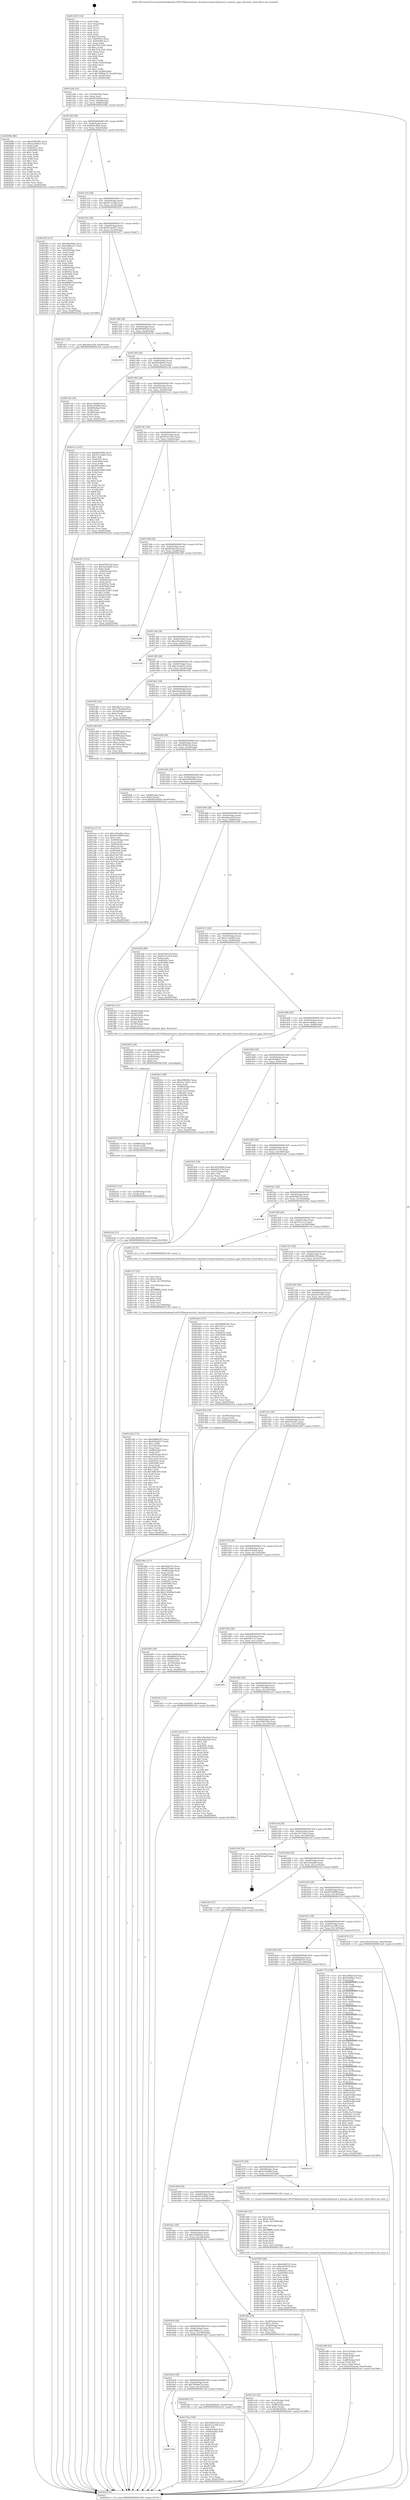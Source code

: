 digraph "0x401260" {
  label = "0x401260 (/mnt/c/Users/mathe/Desktop/tcc/POCII/binaries/extr_linuxdriverspinctrlpinmux.h_pinmux_gpio_direction_Final-ollvm.out::main(0))"
  labelloc = "t"
  node[shape=record]

  Entry [label="",width=0.3,height=0.3,shape=circle,fillcolor=black,style=filled]
  "0x4012d4" [label="{
     0x4012d4 [32]\l
     | [instrs]\l
     &nbsp;&nbsp;0x4012d4 \<+6\>: mov -0xa0(%rbp),%eax\l
     &nbsp;&nbsp;0x4012da \<+2\>: mov %eax,%ecx\l
     &nbsp;&nbsp;0x4012dc \<+6\>: sub $0x8d35d20d,%ecx\l
     &nbsp;&nbsp;0x4012e2 \<+6\>: mov %eax,-0xb4(%rbp)\l
     &nbsp;&nbsp;0x4012e8 \<+6\>: mov %ecx,-0xb8(%rbp)\l
     &nbsp;&nbsp;0x4012ee \<+6\>: je 000000000040208b \<main+0xe2b\>\l
  }"]
  "0x40208b" [label="{
     0x40208b [86]\l
     | [instrs]\l
     &nbsp;&nbsp;0x40208b \<+5\>: mov $0xd29f208e,%eax\l
     &nbsp;&nbsp;0x402090 \<+5\>: mov $0xeec4b8e3,%ecx\l
     &nbsp;&nbsp;0x402095 \<+2\>: xor %edx,%edx\l
     &nbsp;&nbsp;0x402097 \<+7\>: mov 0x40505c,%esi\l
     &nbsp;&nbsp;0x40209e \<+7\>: mov 0x405060,%edi\l
     &nbsp;&nbsp;0x4020a5 \<+3\>: sub $0x1,%edx\l
     &nbsp;&nbsp;0x4020a8 \<+3\>: mov %esi,%r8d\l
     &nbsp;&nbsp;0x4020ab \<+3\>: add %edx,%r8d\l
     &nbsp;&nbsp;0x4020ae \<+4\>: imul %r8d,%esi\l
     &nbsp;&nbsp;0x4020b2 \<+3\>: and $0x1,%esi\l
     &nbsp;&nbsp;0x4020b5 \<+3\>: cmp $0x0,%esi\l
     &nbsp;&nbsp;0x4020b8 \<+4\>: sete %r9b\l
     &nbsp;&nbsp;0x4020bc \<+3\>: cmp $0xa,%edi\l
     &nbsp;&nbsp;0x4020bf \<+4\>: setl %r10b\l
     &nbsp;&nbsp;0x4020c3 \<+3\>: mov %r9b,%r11b\l
     &nbsp;&nbsp;0x4020c6 \<+3\>: and %r10b,%r11b\l
     &nbsp;&nbsp;0x4020c9 \<+3\>: xor %r10b,%r9b\l
     &nbsp;&nbsp;0x4020cc \<+3\>: or %r9b,%r11b\l
     &nbsp;&nbsp;0x4020cf \<+4\>: test $0x1,%r11b\l
     &nbsp;&nbsp;0x4020d3 \<+3\>: cmovne %ecx,%eax\l
     &nbsp;&nbsp;0x4020d6 \<+6\>: mov %eax,-0xa0(%rbp)\l
     &nbsp;&nbsp;0x4020dc \<+5\>: jmp 00000000004022e4 \<main+0x1084\>\l
  }"]
  "0x4012f4" [label="{
     0x4012f4 [28]\l
     | [instrs]\l
     &nbsp;&nbsp;0x4012f4 \<+5\>: jmp 00000000004012f9 \<main+0x99\>\l
     &nbsp;&nbsp;0x4012f9 \<+6\>: mov -0xb4(%rbp),%eax\l
     &nbsp;&nbsp;0x4012ff \<+5\>: sub $0x90dcf6ba,%eax\l
     &nbsp;&nbsp;0x401304 \<+6\>: mov %eax,-0xbc(%rbp)\l
     &nbsp;&nbsp;0x40130a \<+6\>: je 00000000004022a2 \<main+0x1042\>\l
  }"]
  Exit [label="",width=0.3,height=0.3,shape=circle,fillcolor=black,style=filled,peripheries=2]
  "0x4022a2" [label="{
     0x4022a2\l
  }", style=dashed]
  "0x401310" [label="{
     0x401310 [28]\l
     | [instrs]\l
     &nbsp;&nbsp;0x401310 \<+5\>: jmp 0000000000401315 \<main+0xb5\>\l
     &nbsp;&nbsp;0x401315 \<+6\>: mov -0xb4(%rbp),%eax\l
     &nbsp;&nbsp;0x40131b \<+5\>: sub $0x91e7eab0,%eax\l
     &nbsp;&nbsp;0x401320 \<+6\>: mov %eax,-0xc0(%rbp)\l
     &nbsp;&nbsp;0x401326 \<+6\>: je 0000000000401f55 \<main+0xcf5\>\l
  }"]
  "0x40203d" [label="{
     0x40203d [15]\l
     | [instrs]\l
     &nbsp;&nbsp;0x40203d \<+10\>: movl $0xcf8283c6,-0xa0(%rbp)\l
     &nbsp;&nbsp;0x402047 \<+5\>: jmp 00000000004022e4 \<main+0x1084\>\l
  }"]
  "0x401f55" [label="{
     0x401f55 [127]\l
     | [instrs]\l
     &nbsp;&nbsp;0x401f55 \<+5\>: mov $0x90dcf6ba,%eax\l
     &nbsp;&nbsp;0x401f5a \<+5\>: mov $0x5dd6ca12,%ecx\l
     &nbsp;&nbsp;0x401f5f \<+2\>: xor %edx,%edx\l
     &nbsp;&nbsp;0x401f61 \<+4\>: mov -0x48(%rbp),%rsi\l
     &nbsp;&nbsp;0x401f65 \<+2\>: mov (%rsi),%edi\l
     &nbsp;&nbsp;0x401f67 \<+3\>: mov %edx,%r8d\l
     &nbsp;&nbsp;0x401f6a \<+3\>: sub %edi,%r8d\l
     &nbsp;&nbsp;0x401f6d \<+2\>: mov %edx,%edi\l
     &nbsp;&nbsp;0x401f6f \<+3\>: sub $0x1,%edi\l
     &nbsp;&nbsp;0x401f72 \<+3\>: add %edi,%r8d\l
     &nbsp;&nbsp;0x401f75 \<+3\>: sub %r8d,%edx\l
     &nbsp;&nbsp;0x401f78 \<+4\>: mov -0x48(%rbp),%rsi\l
     &nbsp;&nbsp;0x401f7c \<+2\>: mov %edx,(%rsi)\l
     &nbsp;&nbsp;0x401f7e \<+7\>: mov 0x40505c,%edx\l
     &nbsp;&nbsp;0x401f85 \<+7\>: mov 0x405060,%edi\l
     &nbsp;&nbsp;0x401f8c \<+3\>: mov %edx,%r8d\l
     &nbsp;&nbsp;0x401f8f \<+7\>: sub $0x988b074d,%r8d\l
     &nbsp;&nbsp;0x401f96 \<+4\>: sub $0x1,%r8d\l
     &nbsp;&nbsp;0x401f9a \<+7\>: add $0x988b074d,%r8d\l
     &nbsp;&nbsp;0x401fa1 \<+4\>: imul %r8d,%edx\l
     &nbsp;&nbsp;0x401fa5 \<+3\>: and $0x1,%edx\l
     &nbsp;&nbsp;0x401fa8 \<+3\>: cmp $0x0,%edx\l
     &nbsp;&nbsp;0x401fab \<+4\>: sete %r9b\l
     &nbsp;&nbsp;0x401faf \<+3\>: cmp $0xa,%edi\l
     &nbsp;&nbsp;0x401fb2 \<+4\>: setl %r10b\l
     &nbsp;&nbsp;0x401fb6 \<+3\>: mov %r9b,%r11b\l
     &nbsp;&nbsp;0x401fb9 \<+3\>: and %r10b,%r11b\l
     &nbsp;&nbsp;0x401fbc \<+3\>: xor %r10b,%r9b\l
     &nbsp;&nbsp;0x401fbf \<+3\>: or %r9b,%r11b\l
     &nbsp;&nbsp;0x401fc2 \<+4\>: test $0x1,%r11b\l
     &nbsp;&nbsp;0x401fc6 \<+3\>: cmovne %ecx,%eax\l
     &nbsp;&nbsp;0x401fc9 \<+6\>: mov %eax,-0xa0(%rbp)\l
     &nbsp;&nbsp;0x401fcf \<+5\>: jmp 00000000004022e4 \<main+0x1084\>\l
  }"]
  "0x40132c" [label="{
     0x40132c [28]\l
     | [instrs]\l
     &nbsp;&nbsp;0x40132c \<+5\>: jmp 0000000000401331 \<main+0xd1\>\l
     &nbsp;&nbsp;0x401331 \<+6\>: mov -0xb4(%rbp),%eax\l
     &nbsp;&nbsp;0x401337 \<+5\>: sub $0x952dc627,%eax\l
     &nbsp;&nbsp;0x40133c \<+6\>: mov %eax,-0xc4(%rbp)\l
     &nbsp;&nbsp;0x401342 \<+6\>: je 0000000000401d17 \<main+0xab7\>\l
  }"]
  "0x402031" [label="{
     0x402031 [12]\l
     | [instrs]\l
     &nbsp;&nbsp;0x402031 \<+4\>: mov -0x50(%rbp),%rdi\l
     &nbsp;&nbsp;0x402035 \<+3\>: mov (%rdi),%rdi\l
     &nbsp;&nbsp;0x402038 \<+5\>: call 0000000000401030 \<free@plt\>\l
     | [calls]\l
     &nbsp;&nbsp;0x401030 \{1\} (unknown)\l
  }"]
  "0x401d17" [label="{
     0x401d17 [15]\l
     | [instrs]\l
     &nbsp;&nbsp;0x401d17 \<+10\>: movl $0xebfacd36,-0xa0(%rbp)\l
     &nbsp;&nbsp;0x401d21 \<+5\>: jmp 00000000004022e4 \<main+0x1084\>\l
  }"]
  "0x401348" [label="{
     0x401348 [28]\l
     | [instrs]\l
     &nbsp;&nbsp;0x401348 \<+5\>: jmp 000000000040134d \<main+0xed\>\l
     &nbsp;&nbsp;0x40134d \<+6\>: mov -0xb4(%rbp),%eax\l
     &nbsp;&nbsp;0x401353 \<+5\>: sub $0x9930b93d,%eax\l
     &nbsp;&nbsp;0x401358 \<+6\>: mov %eax,-0xc8(%rbp)\l
     &nbsp;&nbsp;0x40135e \<+6\>: je 000000000040205b \<main+0xdfb\>\l
  }"]
  "0x40201f" [label="{
     0x40201f [18]\l
     | [instrs]\l
     &nbsp;&nbsp;0x40201f \<+4\>: mov -0x68(%rbp),%rdi\l
     &nbsp;&nbsp;0x402023 \<+3\>: mov (%rdi),%rdi\l
     &nbsp;&nbsp;0x402026 \<+6\>: mov %eax,-0x160(%rbp)\l
     &nbsp;&nbsp;0x40202c \<+5\>: call 0000000000401030 \<free@plt\>\l
     | [calls]\l
     &nbsp;&nbsp;0x401030 \{1\} (unknown)\l
  }"]
  "0x40205b" [label="{
     0x40205b\l
  }", style=dashed]
  "0x401364" [label="{
     0x401364 [28]\l
     | [instrs]\l
     &nbsp;&nbsp;0x401364 \<+5\>: jmp 0000000000401369 \<main+0x109\>\l
     &nbsp;&nbsp;0x401369 \<+6\>: mov -0xb4(%rbp),%eax\l
     &nbsp;&nbsp;0x40136f \<+5\>: sub $0x9dc89eb1,%eax\l
     &nbsp;&nbsp;0x401374 \<+6\>: mov %eax,-0xcc(%rbp)\l
     &nbsp;&nbsp;0x40137a \<+6\>: je 0000000000401e3b \<main+0xbdb\>\l
  }"]
  "0x402002" [label="{
     0x402002 [29]\l
     | [instrs]\l
     &nbsp;&nbsp;0x402002 \<+10\>: movabs $0x4030b6,%rdi\l
     &nbsp;&nbsp;0x40200c \<+4\>: mov -0x40(%rbp),%rsi\l
     &nbsp;&nbsp;0x402010 \<+2\>: mov %eax,(%rsi)\l
     &nbsp;&nbsp;0x402012 \<+4\>: mov -0x40(%rbp),%rsi\l
     &nbsp;&nbsp;0x402016 \<+2\>: mov (%rsi),%esi\l
     &nbsp;&nbsp;0x402018 \<+2\>: mov $0x0,%al\l
     &nbsp;&nbsp;0x40201a \<+5\>: call 0000000000401040 \<printf@plt\>\l
     | [calls]\l
     &nbsp;&nbsp;0x401040 \{1\} (unknown)\l
  }"]
  "0x401e3b" [label="{
     0x401e3b [36]\l
     | [instrs]\l
     &nbsp;&nbsp;0x401e3b \<+5\>: mov $0xec344f4f,%eax\l
     &nbsp;&nbsp;0x401e40 \<+5\>: mov $0x4cc92d8d,%ecx\l
     &nbsp;&nbsp;0x401e45 \<+4\>: mov -0x48(%rbp),%rdx\l
     &nbsp;&nbsp;0x401e49 \<+2\>: mov (%rdx),%esi\l
     &nbsp;&nbsp;0x401e4b \<+4\>: mov -0x58(%rbp),%rdx\l
     &nbsp;&nbsp;0x401e4f \<+2\>: cmp (%rdx),%esi\l
     &nbsp;&nbsp;0x401e51 \<+3\>: cmovl %ecx,%eax\l
     &nbsp;&nbsp;0x401e54 \<+6\>: mov %eax,-0xa0(%rbp)\l
     &nbsp;&nbsp;0x401e5a \<+5\>: jmp 00000000004022e4 \<main+0x1084\>\l
  }"]
  "0x401380" [label="{
     0x401380 [28]\l
     | [instrs]\l
     &nbsp;&nbsp;0x401380 \<+5\>: jmp 0000000000401385 \<main+0x125\>\l
     &nbsp;&nbsp;0x401385 \<+6\>: mov -0xb4(%rbp),%eax\l
     &nbsp;&nbsp;0x40138b \<+5\>: sub $0xb392dea6,%eax\l
     &nbsp;&nbsp;0x401390 \<+6\>: mov %eax,-0xd0(%rbp)\l
     &nbsp;&nbsp;0x401396 \<+6\>: je 0000000000401ec2 \<main+0xc62\>\l
  }"]
  "0x401e98" [label="{
     0x401e98 [42]\l
     | [instrs]\l
     &nbsp;&nbsp;0x401e98 \<+6\>: mov -0x15c(%rbp),%ecx\l
     &nbsp;&nbsp;0x401e9e \<+3\>: imul %eax,%ecx\l
     &nbsp;&nbsp;0x401ea1 \<+4\>: mov -0x50(%rbp),%r8\l
     &nbsp;&nbsp;0x401ea5 \<+3\>: mov (%r8),%r8\l
     &nbsp;&nbsp;0x401ea8 \<+4\>: mov -0x48(%rbp),%r9\l
     &nbsp;&nbsp;0x401eac \<+3\>: movslq (%r9),%r9\l
     &nbsp;&nbsp;0x401eaf \<+4\>: mov %ecx,(%r8,%r9,4)\l
     &nbsp;&nbsp;0x401eb3 \<+10\>: movl $0xb392dea6,-0xa0(%rbp)\l
     &nbsp;&nbsp;0x401ebd \<+5\>: jmp 00000000004022e4 \<main+0x1084\>\l
  }"]
  "0x401ec2" [label="{
     0x401ec2 [147]\l
     | [instrs]\l
     &nbsp;&nbsp;0x401ec2 \<+5\>: mov $0x90dcf6ba,%eax\l
     &nbsp;&nbsp;0x401ec7 \<+5\>: mov $0x91e7eab0,%ecx\l
     &nbsp;&nbsp;0x401ecc \<+2\>: mov $0x1,%dl\l
     &nbsp;&nbsp;0x401ece \<+7\>: mov 0x40505c,%esi\l
     &nbsp;&nbsp;0x401ed5 \<+7\>: mov 0x405060,%edi\l
     &nbsp;&nbsp;0x401edc \<+3\>: mov %esi,%r8d\l
     &nbsp;&nbsp;0x401edf \<+7\>: sub $0x645eafb8,%r8d\l
     &nbsp;&nbsp;0x401ee6 \<+4\>: sub $0x1,%r8d\l
     &nbsp;&nbsp;0x401eea \<+7\>: add $0x645eafb8,%r8d\l
     &nbsp;&nbsp;0x401ef1 \<+4\>: imul %r8d,%esi\l
     &nbsp;&nbsp;0x401ef5 \<+3\>: and $0x1,%esi\l
     &nbsp;&nbsp;0x401ef8 \<+3\>: cmp $0x0,%esi\l
     &nbsp;&nbsp;0x401efb \<+4\>: sete %r9b\l
     &nbsp;&nbsp;0x401eff \<+3\>: cmp $0xa,%edi\l
     &nbsp;&nbsp;0x401f02 \<+4\>: setl %r10b\l
     &nbsp;&nbsp;0x401f06 \<+3\>: mov %r9b,%r11b\l
     &nbsp;&nbsp;0x401f09 \<+4\>: xor $0xff,%r11b\l
     &nbsp;&nbsp;0x401f0d \<+3\>: mov %r10b,%bl\l
     &nbsp;&nbsp;0x401f10 \<+3\>: xor $0xff,%bl\l
     &nbsp;&nbsp;0x401f13 \<+3\>: xor $0x1,%dl\l
     &nbsp;&nbsp;0x401f16 \<+3\>: mov %r11b,%r14b\l
     &nbsp;&nbsp;0x401f19 \<+4\>: and $0xff,%r14b\l
     &nbsp;&nbsp;0x401f1d \<+3\>: and %dl,%r9b\l
     &nbsp;&nbsp;0x401f20 \<+3\>: mov %bl,%r15b\l
     &nbsp;&nbsp;0x401f23 \<+4\>: and $0xff,%r15b\l
     &nbsp;&nbsp;0x401f27 \<+3\>: and %dl,%r10b\l
     &nbsp;&nbsp;0x401f2a \<+3\>: or %r9b,%r14b\l
     &nbsp;&nbsp;0x401f2d \<+3\>: or %r10b,%r15b\l
     &nbsp;&nbsp;0x401f30 \<+3\>: xor %r15b,%r14b\l
     &nbsp;&nbsp;0x401f33 \<+3\>: or %bl,%r11b\l
     &nbsp;&nbsp;0x401f36 \<+4\>: xor $0xff,%r11b\l
     &nbsp;&nbsp;0x401f3a \<+3\>: or $0x1,%dl\l
     &nbsp;&nbsp;0x401f3d \<+3\>: and %dl,%r11b\l
     &nbsp;&nbsp;0x401f40 \<+3\>: or %r11b,%r14b\l
     &nbsp;&nbsp;0x401f43 \<+4\>: test $0x1,%r14b\l
     &nbsp;&nbsp;0x401f47 \<+3\>: cmovne %ecx,%eax\l
     &nbsp;&nbsp;0x401f4a \<+6\>: mov %eax,-0xa0(%rbp)\l
     &nbsp;&nbsp;0x401f50 \<+5\>: jmp 00000000004022e4 \<main+0x1084\>\l
  }"]
  "0x40139c" [label="{
     0x40139c [28]\l
     | [instrs]\l
     &nbsp;&nbsp;0x40139c \<+5\>: jmp 00000000004013a1 \<main+0x141\>\l
     &nbsp;&nbsp;0x4013a1 \<+6\>: mov -0xb4(%rbp),%eax\l
     &nbsp;&nbsp;0x4013a7 \<+5\>: sub $0xb53e1019,%eax\l
     &nbsp;&nbsp;0x4013ac \<+6\>: mov %eax,-0xd4(%rbp)\l
     &nbsp;&nbsp;0x4013b2 \<+6\>: je 0000000000401d7c \<main+0xb1c\>\l
  }"]
  "0x401e64" [label="{
     0x401e64 [52]\l
     | [instrs]\l
     &nbsp;&nbsp;0x401e64 \<+2\>: xor %ecx,%ecx\l
     &nbsp;&nbsp;0x401e66 \<+5\>: mov $0x2,%edx\l
     &nbsp;&nbsp;0x401e6b \<+6\>: mov %edx,-0x158(%rbp)\l
     &nbsp;&nbsp;0x401e71 \<+1\>: cltd\l
     &nbsp;&nbsp;0x401e72 \<+6\>: mov -0x158(%rbp),%esi\l
     &nbsp;&nbsp;0x401e78 \<+2\>: idiv %esi\l
     &nbsp;&nbsp;0x401e7a \<+6\>: imul $0xfffffffe,%edx,%edx\l
     &nbsp;&nbsp;0x401e80 \<+2\>: mov %ecx,%edi\l
     &nbsp;&nbsp;0x401e82 \<+2\>: sub %edx,%edi\l
     &nbsp;&nbsp;0x401e84 \<+2\>: mov %ecx,%edx\l
     &nbsp;&nbsp;0x401e86 \<+3\>: sub $0x1,%edx\l
     &nbsp;&nbsp;0x401e89 \<+2\>: add %edx,%edi\l
     &nbsp;&nbsp;0x401e8b \<+2\>: sub %edi,%ecx\l
     &nbsp;&nbsp;0x401e8d \<+6\>: mov %ecx,-0x15c(%rbp)\l
     &nbsp;&nbsp;0x401e93 \<+5\>: call 0000000000401160 \<next_i\>\l
     | [calls]\l
     &nbsp;&nbsp;0x401160 \{1\} (/mnt/c/Users/mathe/Desktop/tcc/POCII/binaries/extr_linuxdriverspinctrlpinmux.h_pinmux_gpio_direction_Final-ollvm.out::next_i)\l
  }"]
  "0x401d7c" [label="{
     0x401d7c [115]\l
     | [instrs]\l
     &nbsp;&nbsp;0x401d7c \<+5\>: mov $0xbf18e53d,%eax\l
     &nbsp;&nbsp;0x401d81 \<+5\>: mov $0x3ecbafb0,%ecx\l
     &nbsp;&nbsp;0x401d86 \<+2\>: xor %edx,%edx\l
     &nbsp;&nbsp;0x401d88 \<+4\>: mov -0x60(%rbp),%rsi\l
     &nbsp;&nbsp;0x401d8c \<+2\>: mov (%rsi),%edi\l
     &nbsp;&nbsp;0x401d8e \<+3\>: sub $0x1,%edx\l
     &nbsp;&nbsp;0x401d91 \<+2\>: sub %edx,%edi\l
     &nbsp;&nbsp;0x401d93 \<+4\>: mov -0x60(%rbp),%rsi\l
     &nbsp;&nbsp;0x401d97 \<+2\>: mov %edi,(%rsi)\l
     &nbsp;&nbsp;0x401d99 \<+7\>: mov 0x40505c,%edx\l
     &nbsp;&nbsp;0x401da0 \<+7\>: mov 0x405060,%edi\l
     &nbsp;&nbsp;0x401da7 \<+3\>: mov %edx,%r8d\l
     &nbsp;&nbsp;0x401daa \<+7\>: add $0xd41f2b67,%r8d\l
     &nbsp;&nbsp;0x401db1 \<+4\>: sub $0x1,%r8d\l
     &nbsp;&nbsp;0x401db5 \<+7\>: sub $0xd41f2b67,%r8d\l
     &nbsp;&nbsp;0x401dbc \<+4\>: imul %r8d,%edx\l
     &nbsp;&nbsp;0x401dc0 \<+3\>: and $0x1,%edx\l
     &nbsp;&nbsp;0x401dc3 \<+3\>: cmp $0x0,%edx\l
     &nbsp;&nbsp;0x401dc6 \<+4\>: sete %r9b\l
     &nbsp;&nbsp;0x401dca \<+3\>: cmp $0xa,%edi\l
     &nbsp;&nbsp;0x401dcd \<+4\>: setl %r10b\l
     &nbsp;&nbsp;0x401dd1 \<+3\>: mov %r9b,%r11b\l
     &nbsp;&nbsp;0x401dd4 \<+3\>: and %r10b,%r11b\l
     &nbsp;&nbsp;0x401dd7 \<+3\>: xor %r10b,%r9b\l
     &nbsp;&nbsp;0x401dda \<+3\>: or %r9b,%r11b\l
     &nbsp;&nbsp;0x401ddd \<+4\>: test $0x1,%r11b\l
     &nbsp;&nbsp;0x401de1 \<+3\>: cmovne %ecx,%eax\l
     &nbsp;&nbsp;0x401de4 \<+6\>: mov %eax,-0xa0(%rbp)\l
     &nbsp;&nbsp;0x401dea \<+5\>: jmp 00000000004022e4 \<main+0x1084\>\l
  }"]
  "0x4013b8" [label="{
     0x4013b8 [28]\l
     | [instrs]\l
     &nbsp;&nbsp;0x4013b8 \<+5\>: jmp 00000000004013bd \<main+0x15d\>\l
     &nbsp;&nbsp;0x4013bd \<+6\>: mov -0xb4(%rbp),%eax\l
     &nbsp;&nbsp;0x4013c3 \<+5\>: sub $0xbf18e53d,%eax\l
     &nbsp;&nbsp;0x4013c8 \<+6\>: mov %eax,-0xd8(%rbp)\l
     &nbsp;&nbsp;0x4013ce \<+6\>: je 0000000000402280 \<main+0x1020\>\l
  }"]
  "0x401e1b" [label="{
     0x401e1b [32]\l
     | [instrs]\l
     &nbsp;&nbsp;0x401e1b \<+4\>: mov -0x50(%rbp),%rdi\l
     &nbsp;&nbsp;0x401e1f \<+3\>: mov %rax,(%rdi)\l
     &nbsp;&nbsp;0x401e22 \<+4\>: mov -0x48(%rbp),%rax\l
     &nbsp;&nbsp;0x401e26 \<+6\>: movl $0x0,(%rax)\l
     &nbsp;&nbsp;0x401e2c \<+10\>: movl $0x9dc89eb1,-0xa0(%rbp)\l
     &nbsp;&nbsp;0x401e36 \<+5\>: jmp 00000000004022e4 \<main+0x1084\>\l
  }"]
  "0x402280" [label="{
     0x402280\l
  }", style=dashed]
  "0x4013d4" [label="{
     0x4013d4 [28]\l
     | [instrs]\l
     &nbsp;&nbsp;0x4013d4 \<+5\>: jmp 00000000004013d9 \<main+0x179\>\l
     &nbsp;&nbsp;0x4013d9 \<+6\>: mov -0xb4(%rbp),%eax\l
     &nbsp;&nbsp;0x4013df \<+5\>: sub $0xc26ae8a3,%eax\l
     &nbsp;&nbsp;0x4013e4 \<+6\>: mov %eax,-0xdc(%rbp)\l
     &nbsp;&nbsp;0x4013ea \<+6\>: je 00000000004021d4 \<main+0xf74\>\l
  }"]
  "0x401c6b" [label="{
     0x401c6b [172]\l
     | [instrs]\l
     &nbsp;&nbsp;0x401c6b \<+5\>: mov $0x468b8165,%ecx\l
     &nbsp;&nbsp;0x401c70 \<+5\>: mov $0x952dc627,%edx\l
     &nbsp;&nbsp;0x401c75 \<+3\>: mov $0x1,%r8b\l
     &nbsp;&nbsp;0x401c78 \<+6\>: mov -0x154(%rbp),%esi\l
     &nbsp;&nbsp;0x401c7e \<+3\>: imul %eax,%esi\l
     &nbsp;&nbsp;0x401c81 \<+4\>: mov -0x68(%rbp),%r9\l
     &nbsp;&nbsp;0x401c85 \<+3\>: mov (%r9),%r9\l
     &nbsp;&nbsp;0x401c88 \<+4\>: mov -0x60(%rbp),%r10\l
     &nbsp;&nbsp;0x401c8c \<+3\>: movslq (%r10),%r10\l
     &nbsp;&nbsp;0x401c8f \<+4\>: mov %esi,(%r9,%r10,4)\l
     &nbsp;&nbsp;0x401c93 \<+7\>: mov 0x40505c,%eax\l
     &nbsp;&nbsp;0x401c9a \<+7\>: mov 0x405060,%esi\l
     &nbsp;&nbsp;0x401ca1 \<+2\>: mov %eax,%edi\l
     &nbsp;&nbsp;0x401ca3 \<+6\>: add $0x3dfb32fd,%edi\l
     &nbsp;&nbsp;0x401ca9 \<+3\>: sub $0x1,%edi\l
     &nbsp;&nbsp;0x401cac \<+6\>: sub $0x3dfb32fd,%edi\l
     &nbsp;&nbsp;0x401cb2 \<+3\>: imul %edi,%eax\l
     &nbsp;&nbsp;0x401cb5 \<+3\>: and $0x1,%eax\l
     &nbsp;&nbsp;0x401cb8 \<+3\>: cmp $0x0,%eax\l
     &nbsp;&nbsp;0x401cbb \<+4\>: sete %r11b\l
     &nbsp;&nbsp;0x401cbf \<+3\>: cmp $0xa,%esi\l
     &nbsp;&nbsp;0x401cc2 \<+3\>: setl %bl\l
     &nbsp;&nbsp;0x401cc5 \<+3\>: mov %r11b,%r14b\l
     &nbsp;&nbsp;0x401cc8 \<+4\>: xor $0xff,%r14b\l
     &nbsp;&nbsp;0x401ccc \<+3\>: mov %bl,%r15b\l
     &nbsp;&nbsp;0x401ccf \<+4\>: xor $0xff,%r15b\l
     &nbsp;&nbsp;0x401cd3 \<+4\>: xor $0x1,%r8b\l
     &nbsp;&nbsp;0x401cd7 \<+3\>: mov %r14b,%r12b\l
     &nbsp;&nbsp;0x401cda \<+4\>: and $0xff,%r12b\l
     &nbsp;&nbsp;0x401cde \<+3\>: and %r8b,%r11b\l
     &nbsp;&nbsp;0x401ce1 \<+3\>: mov %r15b,%r13b\l
     &nbsp;&nbsp;0x401ce4 \<+4\>: and $0xff,%r13b\l
     &nbsp;&nbsp;0x401ce8 \<+3\>: and %r8b,%bl\l
     &nbsp;&nbsp;0x401ceb \<+3\>: or %r11b,%r12b\l
     &nbsp;&nbsp;0x401cee \<+3\>: or %bl,%r13b\l
     &nbsp;&nbsp;0x401cf1 \<+3\>: xor %r13b,%r12b\l
     &nbsp;&nbsp;0x401cf4 \<+3\>: or %r15b,%r14b\l
     &nbsp;&nbsp;0x401cf7 \<+4\>: xor $0xff,%r14b\l
     &nbsp;&nbsp;0x401cfb \<+4\>: or $0x1,%r8b\l
     &nbsp;&nbsp;0x401cff \<+3\>: and %r8b,%r14b\l
     &nbsp;&nbsp;0x401d02 \<+3\>: or %r14b,%r12b\l
     &nbsp;&nbsp;0x401d05 \<+4\>: test $0x1,%r12b\l
     &nbsp;&nbsp;0x401d09 \<+3\>: cmovne %edx,%ecx\l
     &nbsp;&nbsp;0x401d0c \<+6\>: mov %ecx,-0xa0(%rbp)\l
     &nbsp;&nbsp;0x401d12 \<+5\>: jmp 00000000004022e4 \<main+0x1084\>\l
  }"]
  "0x4021d4" [label="{
     0x4021d4\l
  }", style=dashed]
  "0x4013f0" [label="{
     0x4013f0 [28]\l
     | [instrs]\l
     &nbsp;&nbsp;0x4013f0 \<+5\>: jmp 00000000004013f5 \<main+0x195\>\l
     &nbsp;&nbsp;0x4013f5 \<+6\>: mov -0xb4(%rbp),%eax\l
     &nbsp;&nbsp;0x4013fb \<+5\>: sub $0xc3ead501,%eax\l
     &nbsp;&nbsp;0x401400 \<+6\>: mov %eax,-0xe0(%rbp)\l
     &nbsp;&nbsp;0x401406 \<+6\>: je 00000000004019f2 \<main+0x792\>\l
  }"]
  "0x401c37" [label="{
     0x401c37 [52]\l
     | [instrs]\l
     &nbsp;&nbsp;0x401c37 \<+2\>: xor %ecx,%ecx\l
     &nbsp;&nbsp;0x401c39 \<+5\>: mov $0x2,%edx\l
     &nbsp;&nbsp;0x401c3e \<+6\>: mov %edx,-0x150(%rbp)\l
     &nbsp;&nbsp;0x401c44 \<+1\>: cltd\l
     &nbsp;&nbsp;0x401c45 \<+6\>: mov -0x150(%rbp),%esi\l
     &nbsp;&nbsp;0x401c4b \<+2\>: idiv %esi\l
     &nbsp;&nbsp;0x401c4d \<+6\>: imul $0xfffffffe,%edx,%edx\l
     &nbsp;&nbsp;0x401c53 \<+2\>: mov %ecx,%edi\l
     &nbsp;&nbsp;0x401c55 \<+2\>: sub %edx,%edi\l
     &nbsp;&nbsp;0x401c57 \<+2\>: mov %ecx,%edx\l
     &nbsp;&nbsp;0x401c59 \<+3\>: sub $0x1,%edx\l
     &nbsp;&nbsp;0x401c5c \<+2\>: add %edx,%edi\l
     &nbsp;&nbsp;0x401c5e \<+2\>: sub %edi,%ecx\l
     &nbsp;&nbsp;0x401c60 \<+6\>: mov %ecx,-0x154(%rbp)\l
     &nbsp;&nbsp;0x401c66 \<+5\>: call 0000000000401160 \<next_i\>\l
     | [calls]\l
     &nbsp;&nbsp;0x401160 \{1\} (/mnt/c/Users/mathe/Desktop/tcc/POCII/binaries/extr_linuxdriverspinctrlpinmux.h_pinmux_gpio_direction_Final-ollvm.out::next_i)\l
  }"]
  "0x4019f2" [label="{
     0x4019f2 [30]\l
     | [instrs]\l
     &nbsp;&nbsp;0x4019f2 \<+5\>: mov $0xedb7c1c,%eax\l
     &nbsp;&nbsp;0x4019f7 \<+5\>: mov $0x1792e84f,%ecx\l
     &nbsp;&nbsp;0x4019fc \<+3\>: mov -0x30(%rbp),%edx\l
     &nbsp;&nbsp;0x4019ff \<+3\>: cmp $0x0,%edx\l
     &nbsp;&nbsp;0x401a02 \<+3\>: cmove %ecx,%eax\l
     &nbsp;&nbsp;0x401a05 \<+6\>: mov %eax,-0xa0(%rbp)\l
     &nbsp;&nbsp;0x401a0b \<+5\>: jmp 00000000004022e4 \<main+0x1084\>\l
  }"]
  "0x40140c" [label="{
     0x40140c [28]\l
     | [instrs]\l
     &nbsp;&nbsp;0x40140c \<+5\>: jmp 0000000000401411 \<main+0x1b1\>\l
     &nbsp;&nbsp;0x401411 \<+6\>: mov -0xb4(%rbp),%eax\l
     &nbsp;&nbsp;0x401417 \<+5\>: sub $0xcbd2cd2f,%eax\l
     &nbsp;&nbsp;0x40141c \<+6\>: mov %eax,-0xe4(%rbp)\l
     &nbsp;&nbsp;0x401422 \<+6\>: je 0000000000401a99 \<main+0x839\>\l
  }"]
  "0x401aca" [label="{
     0x401aca [172]\l
     | [instrs]\l
     &nbsp;&nbsp;0x401aca \<+5\>: mov $0xc26ae8a3,%ecx\l
     &nbsp;&nbsp;0x401acf \<+5\>: mov $0x443c890f,%edx\l
     &nbsp;&nbsp;0x401ad4 \<+3\>: mov $0x1,%sil\l
     &nbsp;&nbsp;0x401ad7 \<+4\>: mov -0x68(%rbp),%rdi\l
     &nbsp;&nbsp;0x401adb \<+3\>: mov %rax,(%rdi)\l
     &nbsp;&nbsp;0x401ade \<+4\>: mov -0x60(%rbp),%rax\l
     &nbsp;&nbsp;0x401ae2 \<+6\>: movl $0x0,(%rax)\l
     &nbsp;&nbsp;0x401ae8 \<+8\>: mov 0x40505c,%r8d\l
     &nbsp;&nbsp;0x401af0 \<+8\>: mov 0x405060,%r9d\l
     &nbsp;&nbsp;0x401af8 \<+3\>: mov %r8d,%r10d\l
     &nbsp;&nbsp;0x401afb \<+7\>: add $0xd76a7591,%r10d\l
     &nbsp;&nbsp;0x401b02 \<+4\>: sub $0x1,%r10d\l
     &nbsp;&nbsp;0x401b06 \<+7\>: sub $0xd76a7591,%r10d\l
     &nbsp;&nbsp;0x401b0d \<+4\>: imul %r10d,%r8d\l
     &nbsp;&nbsp;0x401b11 \<+4\>: and $0x1,%r8d\l
     &nbsp;&nbsp;0x401b15 \<+4\>: cmp $0x0,%r8d\l
     &nbsp;&nbsp;0x401b19 \<+4\>: sete %r11b\l
     &nbsp;&nbsp;0x401b1d \<+4\>: cmp $0xa,%r9d\l
     &nbsp;&nbsp;0x401b21 \<+3\>: setl %bl\l
     &nbsp;&nbsp;0x401b24 \<+3\>: mov %r11b,%r14b\l
     &nbsp;&nbsp;0x401b27 \<+4\>: xor $0xff,%r14b\l
     &nbsp;&nbsp;0x401b2b \<+3\>: mov %bl,%r15b\l
     &nbsp;&nbsp;0x401b2e \<+4\>: xor $0xff,%r15b\l
     &nbsp;&nbsp;0x401b32 \<+4\>: xor $0x0,%sil\l
     &nbsp;&nbsp;0x401b36 \<+3\>: mov %r14b,%r12b\l
     &nbsp;&nbsp;0x401b39 \<+4\>: and $0x0,%r12b\l
     &nbsp;&nbsp;0x401b3d \<+3\>: and %sil,%r11b\l
     &nbsp;&nbsp;0x401b40 \<+3\>: mov %r15b,%r13b\l
     &nbsp;&nbsp;0x401b43 \<+4\>: and $0x0,%r13b\l
     &nbsp;&nbsp;0x401b47 \<+3\>: and %sil,%bl\l
     &nbsp;&nbsp;0x401b4a \<+3\>: or %r11b,%r12b\l
     &nbsp;&nbsp;0x401b4d \<+3\>: or %bl,%r13b\l
     &nbsp;&nbsp;0x401b50 \<+3\>: xor %r13b,%r12b\l
     &nbsp;&nbsp;0x401b53 \<+3\>: or %r15b,%r14b\l
     &nbsp;&nbsp;0x401b56 \<+4\>: xor $0xff,%r14b\l
     &nbsp;&nbsp;0x401b5a \<+4\>: or $0x0,%sil\l
     &nbsp;&nbsp;0x401b5e \<+3\>: and %sil,%r14b\l
     &nbsp;&nbsp;0x401b61 \<+3\>: or %r14b,%r12b\l
     &nbsp;&nbsp;0x401b64 \<+4\>: test $0x1,%r12b\l
     &nbsp;&nbsp;0x401b68 \<+3\>: cmovne %edx,%ecx\l
     &nbsp;&nbsp;0x401b6b \<+6\>: mov %ecx,-0xa0(%rbp)\l
     &nbsp;&nbsp;0x401b71 \<+5\>: jmp 00000000004022e4 \<main+0x1084\>\l
  }"]
  "0x401a99" [label="{
     0x401a99 [49]\l
     | [instrs]\l
     &nbsp;&nbsp;0x401a99 \<+4\>: mov -0x80(%rbp),%rax\l
     &nbsp;&nbsp;0x401a9d \<+6\>: movl $0x64,(%rax)\l
     &nbsp;&nbsp;0x401aa3 \<+4\>: mov -0x78(%rbp),%rax\l
     &nbsp;&nbsp;0x401aa7 \<+6\>: movl $0x64,(%rax)\l
     &nbsp;&nbsp;0x401aad \<+4\>: mov -0x70(%rbp),%rax\l
     &nbsp;&nbsp;0x401ab1 \<+6\>: movl $0x1,(%rax)\l
     &nbsp;&nbsp;0x401ab7 \<+4\>: mov -0x70(%rbp),%rax\l
     &nbsp;&nbsp;0x401abb \<+3\>: movslq (%rax),%rax\l
     &nbsp;&nbsp;0x401abe \<+4\>: shl $0x2,%rax\l
     &nbsp;&nbsp;0x401ac2 \<+3\>: mov %rax,%rdi\l
     &nbsp;&nbsp;0x401ac5 \<+5\>: call 0000000000401050 \<malloc@plt\>\l
     | [calls]\l
     &nbsp;&nbsp;0x401050 \{1\} (unknown)\l
  }"]
  "0x401428" [label="{
     0x401428 [28]\l
     | [instrs]\l
     &nbsp;&nbsp;0x401428 \<+5\>: jmp 000000000040142d \<main+0x1cd\>\l
     &nbsp;&nbsp;0x40142d \<+6\>: mov -0xb4(%rbp),%eax\l
     &nbsp;&nbsp;0x401433 \<+5\>: sub $0xcf8283c6,%eax\l
     &nbsp;&nbsp;0x401438 \<+6\>: mov %eax,-0xe8(%rbp)\l
     &nbsp;&nbsp;0x40143e \<+6\>: je 000000000040206f \<main+0xe0f\>\l
  }"]
  "0x40196e" [label="{
     0x40196e [117]\l
     | [instrs]\l
     &nbsp;&nbsp;0x40196e \<+5\>: mov $0x628d532,%ecx\l
     &nbsp;&nbsp;0x401973 \<+5\>: mov $0xed79eb4,%edx\l
     &nbsp;&nbsp;0x401978 \<+7\>: mov -0x88(%rbp),%rdi\l
     &nbsp;&nbsp;0x40197f \<+2\>: mov %eax,(%rdi)\l
     &nbsp;&nbsp;0x401981 \<+7\>: mov -0x88(%rbp),%rdi\l
     &nbsp;&nbsp;0x401988 \<+2\>: mov (%rdi),%eax\l
     &nbsp;&nbsp;0x40198a \<+3\>: mov %eax,-0x30(%rbp)\l
     &nbsp;&nbsp;0x40198d \<+7\>: mov 0x40505c,%eax\l
     &nbsp;&nbsp;0x401994 \<+7\>: mov 0x405060,%esi\l
     &nbsp;&nbsp;0x40199b \<+3\>: mov %eax,%r8d\l
     &nbsp;&nbsp;0x40199e \<+7\>: sub $0xf145894d,%r8d\l
     &nbsp;&nbsp;0x4019a5 \<+4\>: sub $0x1,%r8d\l
     &nbsp;&nbsp;0x4019a9 \<+7\>: add $0xf145894d,%r8d\l
     &nbsp;&nbsp;0x4019b0 \<+4\>: imul %r8d,%eax\l
     &nbsp;&nbsp;0x4019b4 \<+3\>: and $0x1,%eax\l
     &nbsp;&nbsp;0x4019b7 \<+3\>: cmp $0x0,%eax\l
     &nbsp;&nbsp;0x4019ba \<+4\>: sete %r9b\l
     &nbsp;&nbsp;0x4019be \<+3\>: cmp $0xa,%esi\l
     &nbsp;&nbsp;0x4019c1 \<+4\>: setl %r10b\l
     &nbsp;&nbsp;0x4019c5 \<+3\>: mov %r9b,%r11b\l
     &nbsp;&nbsp;0x4019c8 \<+3\>: and %r10b,%r11b\l
     &nbsp;&nbsp;0x4019cb \<+3\>: xor %r10b,%r9b\l
     &nbsp;&nbsp;0x4019ce \<+3\>: or %r9b,%r11b\l
     &nbsp;&nbsp;0x4019d1 \<+4\>: test $0x1,%r11b\l
     &nbsp;&nbsp;0x4019d5 \<+3\>: cmovne %edx,%ecx\l
     &nbsp;&nbsp;0x4019d8 \<+6\>: mov %ecx,-0xa0(%rbp)\l
     &nbsp;&nbsp;0x4019de \<+5\>: jmp 00000000004022e4 \<main+0x1084\>\l
  }"]
  "0x40206f" [label="{
     0x40206f [28]\l
     | [instrs]\l
     &nbsp;&nbsp;0x40206f \<+7\>: mov -0x98(%rbp),%rax\l
     &nbsp;&nbsp;0x402076 \<+6\>: movl $0x0,(%rax)\l
     &nbsp;&nbsp;0x40207c \<+10\>: movl $0x8d35d20d,-0xa0(%rbp)\l
     &nbsp;&nbsp;0x402086 \<+5\>: jmp 00000000004022e4 \<main+0x1084\>\l
  }"]
  "0x401444" [label="{
     0x401444 [28]\l
     | [instrs]\l
     &nbsp;&nbsp;0x401444 \<+5\>: jmp 0000000000401449 \<main+0x1e9\>\l
     &nbsp;&nbsp;0x401449 \<+6\>: mov -0xb4(%rbp),%eax\l
     &nbsp;&nbsp;0x40144f \<+5\>: sub $0xd29f208e,%eax\l
     &nbsp;&nbsp;0x401454 \<+6\>: mov %eax,-0xec(%rbp)\l
     &nbsp;&nbsp;0x40145a \<+6\>: je 00000000004022cc \<main+0x106c\>\l
  }"]
  "0x401260" [label="{
     0x401260 [116]\l
     | [instrs]\l
     &nbsp;&nbsp;0x401260 \<+1\>: push %rbp\l
     &nbsp;&nbsp;0x401261 \<+3\>: mov %rsp,%rbp\l
     &nbsp;&nbsp;0x401264 \<+2\>: push %r15\l
     &nbsp;&nbsp;0x401266 \<+2\>: push %r14\l
     &nbsp;&nbsp;0x401268 \<+2\>: push %r13\l
     &nbsp;&nbsp;0x40126a \<+2\>: push %r12\l
     &nbsp;&nbsp;0x40126c \<+1\>: push %rbx\l
     &nbsp;&nbsp;0x40126d \<+7\>: sub $0x158,%rsp\l
     &nbsp;&nbsp;0x401274 \<+7\>: mov 0x40505c,%eax\l
     &nbsp;&nbsp;0x40127b \<+7\>: mov 0x405060,%ecx\l
     &nbsp;&nbsp;0x401282 \<+2\>: mov %eax,%edx\l
     &nbsp;&nbsp;0x401284 \<+6\>: add $0x763c22d1,%edx\l
     &nbsp;&nbsp;0x40128a \<+3\>: sub $0x1,%edx\l
     &nbsp;&nbsp;0x40128d \<+6\>: sub $0x763c22d1,%edx\l
     &nbsp;&nbsp;0x401293 \<+3\>: imul %edx,%eax\l
     &nbsp;&nbsp;0x401296 \<+3\>: and $0x1,%eax\l
     &nbsp;&nbsp;0x401299 \<+3\>: cmp $0x0,%eax\l
     &nbsp;&nbsp;0x40129c \<+4\>: sete %r8b\l
     &nbsp;&nbsp;0x4012a0 \<+4\>: and $0x1,%r8b\l
     &nbsp;&nbsp;0x4012a4 \<+7\>: mov %r8b,-0x9a(%rbp)\l
     &nbsp;&nbsp;0x4012ab \<+3\>: cmp $0xa,%ecx\l
     &nbsp;&nbsp;0x4012ae \<+4\>: setl %r8b\l
     &nbsp;&nbsp;0x4012b2 \<+4\>: and $0x1,%r8b\l
     &nbsp;&nbsp;0x4012b6 \<+7\>: mov %r8b,-0x99(%rbp)\l
     &nbsp;&nbsp;0x4012bd \<+10\>: movl $0x7890de7b,-0xa0(%rbp)\l
     &nbsp;&nbsp;0x4012c7 \<+6\>: mov %edi,-0xa4(%rbp)\l
     &nbsp;&nbsp;0x4012cd \<+7\>: mov %rsi,-0xb0(%rbp)\l
  }"]
  "0x4022cc" [label="{
     0x4022cc\l
  }", style=dashed]
  "0x401460" [label="{
     0x401460 [28]\l
     | [instrs]\l
     &nbsp;&nbsp;0x401460 \<+5\>: jmp 0000000000401465 \<main+0x205\>\l
     &nbsp;&nbsp;0x401465 \<+6\>: mov -0xb4(%rbp),%eax\l
     &nbsp;&nbsp;0x40146b \<+5\>: sub $0xebfacd36,%eax\l
     &nbsp;&nbsp;0x401470 \<+6\>: mov %eax,-0xf0(%rbp)\l
     &nbsp;&nbsp;0x401476 \<+6\>: je 0000000000401d26 \<main+0xac6\>\l
  }"]
  "0x4022e4" [label="{
     0x4022e4 [5]\l
     | [instrs]\l
     &nbsp;&nbsp;0x4022e4 \<+5\>: jmp 00000000004012d4 \<main+0x74\>\l
  }"]
  "0x401d26" [label="{
     0x401d26 [86]\l
     | [instrs]\l
     &nbsp;&nbsp;0x401d26 \<+5\>: mov $0xbf18e53d,%eax\l
     &nbsp;&nbsp;0x401d2b \<+5\>: mov $0xb53e1019,%ecx\l
     &nbsp;&nbsp;0x401d30 \<+2\>: xor %edx,%edx\l
     &nbsp;&nbsp;0x401d32 \<+7\>: mov 0x40505c,%esi\l
     &nbsp;&nbsp;0x401d39 \<+7\>: mov 0x405060,%edi\l
     &nbsp;&nbsp;0x401d40 \<+3\>: sub $0x1,%edx\l
     &nbsp;&nbsp;0x401d43 \<+3\>: mov %esi,%r8d\l
     &nbsp;&nbsp;0x401d46 \<+3\>: add %edx,%r8d\l
     &nbsp;&nbsp;0x401d49 \<+4\>: imul %r8d,%esi\l
     &nbsp;&nbsp;0x401d4d \<+3\>: and $0x1,%esi\l
     &nbsp;&nbsp;0x401d50 \<+3\>: cmp $0x0,%esi\l
     &nbsp;&nbsp;0x401d53 \<+4\>: sete %r9b\l
     &nbsp;&nbsp;0x401d57 \<+3\>: cmp $0xa,%edi\l
     &nbsp;&nbsp;0x401d5a \<+4\>: setl %r10b\l
     &nbsp;&nbsp;0x401d5e \<+3\>: mov %r9b,%r11b\l
     &nbsp;&nbsp;0x401d61 \<+3\>: and %r10b,%r11b\l
     &nbsp;&nbsp;0x401d64 \<+3\>: xor %r10b,%r9b\l
     &nbsp;&nbsp;0x401d67 \<+3\>: or %r9b,%r11b\l
     &nbsp;&nbsp;0x401d6a \<+4\>: test $0x1,%r11b\l
     &nbsp;&nbsp;0x401d6e \<+3\>: cmovne %ecx,%eax\l
     &nbsp;&nbsp;0x401d71 \<+6\>: mov %eax,-0xa0(%rbp)\l
     &nbsp;&nbsp;0x401d77 \<+5\>: jmp 00000000004022e4 \<main+0x1084\>\l
  }"]
  "0x40147c" [label="{
     0x40147c [28]\l
     | [instrs]\l
     &nbsp;&nbsp;0x40147c \<+5\>: jmp 0000000000401481 \<main+0x221\>\l
     &nbsp;&nbsp;0x401481 \<+6\>: mov -0xb4(%rbp),%eax\l
     &nbsp;&nbsp;0x401487 \<+5\>: sub $0xec344f4f,%eax\l
     &nbsp;&nbsp;0x40148c \<+6\>: mov %eax,-0xf4(%rbp)\l
     &nbsp;&nbsp;0x401492 \<+6\>: je 0000000000401fe3 \<main+0xd83\>\l
  }"]
  "0x401700" [label="{
     0x401700\l
  }", style=dashed]
  "0x401fe3" [label="{
     0x401fe3 [31]\l
     | [instrs]\l
     &nbsp;&nbsp;0x401fe3 \<+4\>: mov -0x68(%rbp),%rax\l
     &nbsp;&nbsp;0x401fe7 \<+3\>: mov (%rax),%rdi\l
     &nbsp;&nbsp;0x401fea \<+4\>: mov -0x50(%rbp),%rax\l
     &nbsp;&nbsp;0x401fee \<+3\>: mov (%rax),%rsi\l
     &nbsp;&nbsp;0x401ff1 \<+4\>: mov -0x80(%rbp),%rax\l
     &nbsp;&nbsp;0x401ff5 \<+2\>: mov (%rax),%edx\l
     &nbsp;&nbsp;0x401ff7 \<+4\>: mov -0x78(%rbp),%rax\l
     &nbsp;&nbsp;0x401ffb \<+2\>: mov (%rax),%ecx\l
     &nbsp;&nbsp;0x401ffd \<+5\>: call 0000000000401240 \<pinmux_gpio_direction\>\l
     | [calls]\l
     &nbsp;&nbsp;0x401240 \{1\} (/mnt/c/Users/mathe/Desktop/tcc/POCII/binaries/extr_linuxdriverspinctrlpinmux.h_pinmux_gpio_direction_Final-ollvm.out::pinmux_gpio_direction)\l
  }"]
  "0x401498" [label="{
     0x401498 [28]\l
     | [instrs]\l
     &nbsp;&nbsp;0x401498 \<+5\>: jmp 000000000040149d \<main+0x23d\>\l
     &nbsp;&nbsp;0x40149d \<+6\>: mov -0xb4(%rbp),%eax\l
     &nbsp;&nbsp;0x4014a3 \<+5\>: sub $0xeec4b8e3,%eax\l
     &nbsp;&nbsp;0x4014a8 \<+6\>: mov %eax,-0xf8(%rbp)\l
     &nbsp;&nbsp;0x4014ae \<+6\>: je 00000000004020e1 \<main+0xe81\>\l
  }"]
  "0x40170a" [label="{
     0x40170a [106]\l
     | [instrs]\l
     &nbsp;&nbsp;0x40170a \<+5\>: mov $0x2408310a,%eax\l
     &nbsp;&nbsp;0x40170f \<+5\>: mov $0x45c2c506,%ecx\l
     &nbsp;&nbsp;0x401714 \<+2\>: mov $0x1,%dl\l
     &nbsp;&nbsp;0x401716 \<+7\>: mov -0x9a(%rbp),%sil\l
     &nbsp;&nbsp;0x40171d \<+7\>: mov -0x99(%rbp),%dil\l
     &nbsp;&nbsp;0x401724 \<+3\>: mov %sil,%r8b\l
     &nbsp;&nbsp;0x401727 \<+4\>: xor $0xff,%r8b\l
     &nbsp;&nbsp;0x40172b \<+3\>: mov %dil,%r9b\l
     &nbsp;&nbsp;0x40172e \<+4\>: xor $0xff,%r9b\l
     &nbsp;&nbsp;0x401732 \<+3\>: xor $0x0,%dl\l
     &nbsp;&nbsp;0x401735 \<+3\>: mov %r8b,%r10b\l
     &nbsp;&nbsp;0x401738 \<+4\>: and $0x0,%r10b\l
     &nbsp;&nbsp;0x40173c \<+3\>: and %dl,%sil\l
     &nbsp;&nbsp;0x40173f \<+3\>: mov %r9b,%r11b\l
     &nbsp;&nbsp;0x401742 \<+4\>: and $0x0,%r11b\l
     &nbsp;&nbsp;0x401746 \<+3\>: and %dl,%dil\l
     &nbsp;&nbsp;0x401749 \<+3\>: or %sil,%r10b\l
     &nbsp;&nbsp;0x40174c \<+3\>: or %dil,%r11b\l
     &nbsp;&nbsp;0x40174f \<+3\>: xor %r11b,%r10b\l
     &nbsp;&nbsp;0x401752 \<+3\>: or %r9b,%r8b\l
     &nbsp;&nbsp;0x401755 \<+4\>: xor $0xff,%r8b\l
     &nbsp;&nbsp;0x401759 \<+3\>: or $0x0,%dl\l
     &nbsp;&nbsp;0x40175c \<+3\>: and %dl,%r8b\l
     &nbsp;&nbsp;0x40175f \<+3\>: or %r8b,%r10b\l
     &nbsp;&nbsp;0x401762 \<+4\>: test $0x1,%r10b\l
     &nbsp;&nbsp;0x401766 \<+3\>: cmovne %ecx,%eax\l
     &nbsp;&nbsp;0x401769 \<+6\>: mov %eax,-0xa0(%rbp)\l
     &nbsp;&nbsp;0x40176f \<+5\>: jmp 00000000004022e4 \<main+0x1084\>\l
  }"]
  "0x4020e1" [label="{
     0x4020e1 [99]\l
     | [instrs]\l
     &nbsp;&nbsp;0x4020e1 \<+5\>: mov $0xd29f208e,%eax\l
     &nbsp;&nbsp;0x4020e6 \<+5\>: mov $0x25c726e1,%ecx\l
     &nbsp;&nbsp;0x4020eb \<+2\>: xor %edx,%edx\l
     &nbsp;&nbsp;0x4020ed \<+7\>: mov -0x98(%rbp),%rsi\l
     &nbsp;&nbsp;0x4020f4 \<+2\>: mov (%rsi),%edi\l
     &nbsp;&nbsp;0x4020f6 \<+3\>: mov %edi,-0x2c(%rbp)\l
     &nbsp;&nbsp;0x4020f9 \<+7\>: mov 0x40505c,%edi\l
     &nbsp;&nbsp;0x402100 \<+8\>: mov 0x405060,%r8d\l
     &nbsp;&nbsp;0x402108 \<+3\>: sub $0x1,%edx\l
     &nbsp;&nbsp;0x40210b \<+3\>: mov %edi,%r9d\l
     &nbsp;&nbsp;0x40210e \<+3\>: add %edx,%r9d\l
     &nbsp;&nbsp;0x402111 \<+4\>: imul %r9d,%edi\l
     &nbsp;&nbsp;0x402115 \<+3\>: and $0x1,%edi\l
     &nbsp;&nbsp;0x402118 \<+3\>: cmp $0x0,%edi\l
     &nbsp;&nbsp;0x40211b \<+4\>: sete %r10b\l
     &nbsp;&nbsp;0x40211f \<+4\>: cmp $0xa,%r8d\l
     &nbsp;&nbsp;0x402123 \<+4\>: setl %r11b\l
     &nbsp;&nbsp;0x402127 \<+3\>: mov %r10b,%bl\l
     &nbsp;&nbsp;0x40212a \<+3\>: and %r11b,%bl\l
     &nbsp;&nbsp;0x40212d \<+3\>: xor %r11b,%r10b\l
     &nbsp;&nbsp;0x402130 \<+3\>: or %r10b,%bl\l
     &nbsp;&nbsp;0x402133 \<+3\>: test $0x1,%bl\l
     &nbsp;&nbsp;0x402136 \<+3\>: cmovne %ecx,%eax\l
     &nbsp;&nbsp;0x402139 \<+6\>: mov %eax,-0xa0(%rbp)\l
     &nbsp;&nbsp;0x40213f \<+5\>: jmp 00000000004022e4 \<main+0x1084\>\l
  }"]
  "0x4014b4" [label="{
     0x4014b4 [28]\l
     | [instrs]\l
     &nbsp;&nbsp;0x4014b4 \<+5\>: jmp 00000000004014b9 \<main+0x259\>\l
     &nbsp;&nbsp;0x4014b9 \<+6\>: mov -0xb4(%rbp),%eax\l
     &nbsp;&nbsp;0x4014bf \<+5\>: sub $0xefc6f8a1,%eax\l
     &nbsp;&nbsp;0x4014c4 \<+6\>: mov %eax,-0xfc(%rbp)\l
     &nbsp;&nbsp;0x4014ca \<+6\>: je 00000000004018c6 \<main+0x666\>\l
  }"]
  "0x4016e4" [label="{
     0x4016e4 [28]\l
     | [instrs]\l
     &nbsp;&nbsp;0x4016e4 \<+5\>: jmp 00000000004016e9 \<main+0x489\>\l
     &nbsp;&nbsp;0x4016e9 \<+6\>: mov -0xb4(%rbp),%eax\l
     &nbsp;&nbsp;0x4016ef \<+5\>: sub $0x7890de7b,%eax\l
     &nbsp;&nbsp;0x4016f4 \<+6\>: mov %eax,-0x14c(%rbp)\l
     &nbsp;&nbsp;0x4016fa \<+6\>: je 000000000040170a \<main+0x4aa\>\l
  }"]
  "0x4018c6" [label="{
     0x4018c6 [30]\l
     | [instrs]\l
     &nbsp;&nbsp;0x4018c6 \<+5\>: mov $0x50c4284d,%eax\l
     &nbsp;&nbsp;0x4018cb \<+5\>: mov $0xfa67ec54,%ecx\l
     &nbsp;&nbsp;0x4018d0 \<+3\>: mov -0x31(%rbp),%dl\l
     &nbsp;&nbsp;0x4018d3 \<+3\>: test $0x1,%dl\l
     &nbsp;&nbsp;0x4018d6 \<+3\>: cmovne %ecx,%eax\l
     &nbsp;&nbsp;0x4018d9 \<+6\>: mov %eax,-0xa0(%rbp)\l
     &nbsp;&nbsp;0x4018df \<+5\>: jmp 00000000004022e4 \<main+0x1084\>\l
  }"]
  "0x4014d0" [label="{
     0x4014d0 [28]\l
     | [instrs]\l
     &nbsp;&nbsp;0x4014d0 \<+5\>: jmp 00000000004014d5 \<main+0x275\>\l
     &nbsp;&nbsp;0x4014d5 \<+6\>: mov -0xb4(%rbp),%eax\l
     &nbsp;&nbsp;0x4014db \<+5\>: sub $0xfa67ec54,%eax\l
     &nbsp;&nbsp;0x4014e0 \<+6\>: mov %eax,-0x100(%rbp)\l
     &nbsp;&nbsp;0x4014e6 \<+6\>: je 00000000004018e4 \<main+0x684\>\l
  }"]
  "0x401fd4" [label="{
     0x401fd4 [15]\l
     | [instrs]\l
     &nbsp;&nbsp;0x401fd4 \<+10\>: movl $0x9dc89eb1,-0xa0(%rbp)\l
     &nbsp;&nbsp;0x401fde \<+5\>: jmp 00000000004022e4 \<main+0x1084\>\l
  }"]
  "0x4018e4" [label="{
     0x4018e4\l
  }", style=dashed]
  "0x4014ec" [label="{
     0x4014ec [28]\l
     | [instrs]\l
     &nbsp;&nbsp;0x4014ec \<+5\>: jmp 00000000004014f1 \<main+0x291\>\l
     &nbsp;&nbsp;0x4014f1 \<+6\>: mov -0xb4(%rbp),%eax\l
     &nbsp;&nbsp;0x4014f7 \<+5\>: sub $0x628d532,%eax\l
     &nbsp;&nbsp;0x4014fc \<+6\>: mov %eax,-0x104(%rbp)\l
     &nbsp;&nbsp;0x401502 \<+6\>: je 000000000040219b \<main+0xf3b\>\l
  }"]
  "0x4016c8" [label="{
     0x4016c8 [28]\l
     | [instrs]\l
     &nbsp;&nbsp;0x4016c8 \<+5\>: jmp 00000000004016cd \<main+0x46d\>\l
     &nbsp;&nbsp;0x4016cd \<+6\>: mov -0xb4(%rbp),%eax\l
     &nbsp;&nbsp;0x4016d3 \<+5\>: sub $0x5dd6ca12,%eax\l
     &nbsp;&nbsp;0x4016d8 \<+6\>: mov %eax,-0x148(%rbp)\l
     &nbsp;&nbsp;0x4016de \<+6\>: je 0000000000401fd4 \<main+0xd74\>\l
  }"]
  "0x40219b" [label="{
     0x40219b\l
  }", style=dashed]
  "0x401508" [label="{
     0x401508 [28]\l
     | [instrs]\l
     &nbsp;&nbsp;0x401508 \<+5\>: jmp 000000000040150d \<main+0x2ad\>\l
     &nbsp;&nbsp;0x40150d \<+6\>: mov -0xb4(%rbp),%eax\l
     &nbsp;&nbsp;0x401513 \<+5\>: sub $0x70c1cc1,%eax\l
     &nbsp;&nbsp;0x401518 \<+6\>: mov %eax,-0x108(%rbp)\l
     &nbsp;&nbsp;0x40151e \<+6\>: je 0000000000401c32 \<main+0x9d2\>\l
  }"]
  "0x401dfe" [label="{
     0x401dfe [29]\l
     | [instrs]\l
     &nbsp;&nbsp;0x401dfe \<+4\>: mov -0x58(%rbp),%rax\l
     &nbsp;&nbsp;0x401e02 \<+6\>: movl $0x1,(%rax)\l
     &nbsp;&nbsp;0x401e08 \<+4\>: mov -0x58(%rbp),%rax\l
     &nbsp;&nbsp;0x401e0c \<+3\>: movslq (%rax),%rax\l
     &nbsp;&nbsp;0x401e0f \<+4\>: shl $0x2,%rax\l
     &nbsp;&nbsp;0x401e13 \<+3\>: mov %rax,%rdi\l
     &nbsp;&nbsp;0x401e16 \<+5\>: call 0000000000401050 \<malloc@plt\>\l
     | [calls]\l
     &nbsp;&nbsp;0x401050 \{1\} (unknown)\l
  }"]
  "0x401c32" [label="{
     0x401c32 [5]\l
     | [instrs]\l
     &nbsp;&nbsp;0x401c32 \<+5\>: call 0000000000401160 \<next_i\>\l
     | [calls]\l
     &nbsp;&nbsp;0x401160 \{1\} (/mnt/c/Users/mathe/Desktop/tcc/POCII/binaries/extr_linuxdriverspinctrlpinmux.h_pinmux_gpio_direction_Final-ollvm.out::next_i)\l
  }"]
  "0x401524" [label="{
     0x401524 [28]\l
     | [instrs]\l
     &nbsp;&nbsp;0x401524 \<+5\>: jmp 0000000000401529 \<main+0x2c9\>\l
     &nbsp;&nbsp;0x401529 \<+6\>: mov -0xb4(%rbp),%eax\l
     &nbsp;&nbsp;0x40152f \<+5\>: sub $0x86fbc5f,%eax\l
     &nbsp;&nbsp;0x401534 \<+6\>: mov %eax,-0x10c(%rbp)\l
     &nbsp;&nbsp;0x40153a \<+6\>: je 0000000000401ba9 \<main+0x949\>\l
  }"]
  "0x4016ac" [label="{
     0x4016ac [28]\l
     | [instrs]\l
     &nbsp;&nbsp;0x4016ac \<+5\>: jmp 00000000004016b1 \<main+0x451\>\l
     &nbsp;&nbsp;0x4016b1 \<+6\>: mov -0xb4(%rbp),%eax\l
     &nbsp;&nbsp;0x4016b7 \<+5\>: sub $0x53b482eb,%eax\l
     &nbsp;&nbsp;0x4016bc \<+6\>: mov %eax,-0x144(%rbp)\l
     &nbsp;&nbsp;0x4016c2 \<+6\>: je 0000000000401dfe \<main+0xb9e\>\l
  }"]
  "0x401ba9" [label="{
     0x401ba9 [137]\l
     | [instrs]\l
     &nbsp;&nbsp;0x401ba9 \<+5\>: mov $0x468b8165,%eax\l
     &nbsp;&nbsp;0x401bae \<+5\>: mov $0x70c1cc1,%ecx\l
     &nbsp;&nbsp;0x401bb3 \<+2\>: mov $0x1,%dl\l
     &nbsp;&nbsp;0x401bb5 \<+2\>: xor %esi,%esi\l
     &nbsp;&nbsp;0x401bb7 \<+7\>: mov 0x40505c,%edi\l
     &nbsp;&nbsp;0x401bbe \<+8\>: mov 0x405060,%r8d\l
     &nbsp;&nbsp;0x401bc6 \<+3\>: sub $0x1,%esi\l
     &nbsp;&nbsp;0x401bc9 \<+3\>: mov %edi,%r9d\l
     &nbsp;&nbsp;0x401bcc \<+3\>: add %esi,%r9d\l
     &nbsp;&nbsp;0x401bcf \<+4\>: imul %r9d,%edi\l
     &nbsp;&nbsp;0x401bd3 \<+3\>: and $0x1,%edi\l
     &nbsp;&nbsp;0x401bd6 \<+3\>: cmp $0x0,%edi\l
     &nbsp;&nbsp;0x401bd9 \<+4\>: sete %r10b\l
     &nbsp;&nbsp;0x401bdd \<+4\>: cmp $0xa,%r8d\l
     &nbsp;&nbsp;0x401be1 \<+4\>: setl %r11b\l
     &nbsp;&nbsp;0x401be5 \<+3\>: mov %r10b,%bl\l
     &nbsp;&nbsp;0x401be8 \<+3\>: xor $0xff,%bl\l
     &nbsp;&nbsp;0x401beb \<+3\>: mov %r11b,%r14b\l
     &nbsp;&nbsp;0x401bee \<+4\>: xor $0xff,%r14b\l
     &nbsp;&nbsp;0x401bf2 \<+3\>: xor $0x1,%dl\l
     &nbsp;&nbsp;0x401bf5 \<+3\>: mov %bl,%r15b\l
     &nbsp;&nbsp;0x401bf8 \<+4\>: and $0xff,%r15b\l
     &nbsp;&nbsp;0x401bfc \<+3\>: and %dl,%r10b\l
     &nbsp;&nbsp;0x401bff \<+3\>: mov %r14b,%r12b\l
     &nbsp;&nbsp;0x401c02 \<+4\>: and $0xff,%r12b\l
     &nbsp;&nbsp;0x401c06 \<+3\>: and %dl,%r11b\l
     &nbsp;&nbsp;0x401c09 \<+3\>: or %r10b,%r15b\l
     &nbsp;&nbsp;0x401c0c \<+3\>: or %r11b,%r12b\l
     &nbsp;&nbsp;0x401c0f \<+3\>: xor %r12b,%r15b\l
     &nbsp;&nbsp;0x401c12 \<+3\>: or %r14b,%bl\l
     &nbsp;&nbsp;0x401c15 \<+3\>: xor $0xff,%bl\l
     &nbsp;&nbsp;0x401c18 \<+3\>: or $0x1,%dl\l
     &nbsp;&nbsp;0x401c1b \<+2\>: and %dl,%bl\l
     &nbsp;&nbsp;0x401c1d \<+3\>: or %bl,%r15b\l
     &nbsp;&nbsp;0x401c20 \<+4\>: test $0x1,%r15b\l
     &nbsp;&nbsp;0x401c24 \<+3\>: cmovne %ecx,%eax\l
     &nbsp;&nbsp;0x401c27 \<+6\>: mov %eax,-0xa0(%rbp)\l
     &nbsp;&nbsp;0x401c2d \<+5\>: jmp 00000000004022e4 \<main+0x1084\>\l
  }"]
  "0x401540" [label="{
     0x401540 [28]\l
     | [instrs]\l
     &nbsp;&nbsp;0x401540 \<+5\>: jmp 0000000000401545 \<main+0x2e5\>\l
     &nbsp;&nbsp;0x401545 \<+6\>: mov -0xb4(%rbp),%eax\l
     &nbsp;&nbsp;0x40154b \<+5\>: sub $0xa301930,%eax\l
     &nbsp;&nbsp;0x401550 \<+6\>: mov %eax,-0x110(%rbp)\l
     &nbsp;&nbsp;0x401556 \<+6\>: je 000000000040195b \<main+0x6fb\>\l
  }"]
  "0x401905" [label="{
     0x401905 [86]\l
     | [instrs]\l
     &nbsp;&nbsp;0x401905 \<+5\>: mov $0x628d532,%eax\l
     &nbsp;&nbsp;0x40190a \<+5\>: mov $0xa301930,%ecx\l
     &nbsp;&nbsp;0x40190f \<+2\>: xor %edx,%edx\l
     &nbsp;&nbsp;0x401911 \<+7\>: mov 0x40505c,%esi\l
     &nbsp;&nbsp;0x401918 \<+7\>: mov 0x405060,%edi\l
     &nbsp;&nbsp;0x40191f \<+3\>: sub $0x1,%edx\l
     &nbsp;&nbsp;0x401922 \<+3\>: mov %esi,%r8d\l
     &nbsp;&nbsp;0x401925 \<+3\>: add %edx,%r8d\l
     &nbsp;&nbsp;0x401928 \<+4\>: imul %r8d,%esi\l
     &nbsp;&nbsp;0x40192c \<+3\>: and $0x1,%esi\l
     &nbsp;&nbsp;0x40192f \<+3\>: cmp $0x0,%esi\l
     &nbsp;&nbsp;0x401932 \<+4\>: sete %r9b\l
     &nbsp;&nbsp;0x401936 \<+3\>: cmp $0xa,%edi\l
     &nbsp;&nbsp;0x401939 \<+4\>: setl %r10b\l
     &nbsp;&nbsp;0x40193d \<+3\>: mov %r9b,%r11b\l
     &nbsp;&nbsp;0x401940 \<+3\>: and %r10b,%r11b\l
     &nbsp;&nbsp;0x401943 \<+3\>: xor %r10b,%r9b\l
     &nbsp;&nbsp;0x401946 \<+3\>: or %r9b,%r11b\l
     &nbsp;&nbsp;0x401949 \<+4\>: test $0x1,%r11b\l
     &nbsp;&nbsp;0x40194d \<+3\>: cmovne %ecx,%eax\l
     &nbsp;&nbsp;0x401950 \<+6\>: mov %eax,-0xa0(%rbp)\l
     &nbsp;&nbsp;0x401956 \<+5\>: jmp 00000000004022e4 \<main+0x1084\>\l
  }"]
  "0x40195b" [label="{
     0x40195b [19]\l
     | [instrs]\l
     &nbsp;&nbsp;0x40195b \<+7\>: mov -0x90(%rbp),%rax\l
     &nbsp;&nbsp;0x401962 \<+3\>: mov (%rax),%rax\l
     &nbsp;&nbsp;0x401965 \<+4\>: mov 0x8(%rax),%rdi\l
     &nbsp;&nbsp;0x401969 \<+5\>: call 0000000000401060 \<atoi@plt\>\l
     | [calls]\l
     &nbsp;&nbsp;0x401060 \{1\} (unknown)\l
  }"]
  "0x40155c" [label="{
     0x40155c [28]\l
     | [instrs]\l
     &nbsp;&nbsp;0x40155c \<+5\>: jmp 0000000000401561 \<main+0x301\>\l
     &nbsp;&nbsp;0x401561 \<+6\>: mov -0xb4(%rbp),%eax\l
     &nbsp;&nbsp;0x401567 \<+5\>: sub $0xd781ab1,%eax\l
     &nbsp;&nbsp;0x40156c \<+6\>: mov %eax,-0x114(%rbp)\l
     &nbsp;&nbsp;0x401572 \<+6\>: je 0000000000401b85 \<main+0x925\>\l
  }"]
  "0x401690" [label="{
     0x401690 [28]\l
     | [instrs]\l
     &nbsp;&nbsp;0x401690 \<+5\>: jmp 0000000000401695 \<main+0x435\>\l
     &nbsp;&nbsp;0x401695 \<+6\>: mov -0xb4(%rbp),%eax\l
     &nbsp;&nbsp;0x40169b \<+5\>: sub $0x50c4284d,%eax\l
     &nbsp;&nbsp;0x4016a0 \<+6\>: mov %eax,-0x140(%rbp)\l
     &nbsp;&nbsp;0x4016a6 \<+6\>: je 0000000000401905 \<main+0x6a5\>\l
  }"]
  "0x401b85" [label="{
     0x401b85 [36]\l
     | [instrs]\l
     &nbsp;&nbsp;0x401b85 \<+5\>: mov $0x53b482eb,%eax\l
     &nbsp;&nbsp;0x401b8a \<+5\>: mov $0x86fbc5f,%ecx\l
     &nbsp;&nbsp;0x401b8f \<+4\>: mov -0x60(%rbp),%rdx\l
     &nbsp;&nbsp;0x401b93 \<+2\>: mov (%rdx),%esi\l
     &nbsp;&nbsp;0x401b95 \<+4\>: mov -0x70(%rbp),%rdx\l
     &nbsp;&nbsp;0x401b99 \<+2\>: cmp (%rdx),%esi\l
     &nbsp;&nbsp;0x401b9b \<+3\>: cmovl %ecx,%eax\l
     &nbsp;&nbsp;0x401b9e \<+6\>: mov %eax,-0xa0(%rbp)\l
     &nbsp;&nbsp;0x401ba4 \<+5\>: jmp 00000000004022e4 \<main+0x1084\>\l
  }"]
  "0x401578" [label="{
     0x401578 [28]\l
     | [instrs]\l
     &nbsp;&nbsp;0x401578 \<+5\>: jmp 000000000040157d \<main+0x31d\>\l
     &nbsp;&nbsp;0x40157d \<+6\>: mov -0xb4(%rbp),%eax\l
     &nbsp;&nbsp;0x401583 \<+5\>: sub $0xed79eb4,%eax\l
     &nbsp;&nbsp;0x401588 \<+6\>: mov %eax,-0x118(%rbp)\l
     &nbsp;&nbsp;0x40158e \<+6\>: je 00000000004019e3 \<main+0x783\>\l
  }"]
  "0x401e5f" [label="{
     0x401e5f [5]\l
     | [instrs]\l
     &nbsp;&nbsp;0x401e5f \<+5\>: call 0000000000401160 \<next_i\>\l
     | [calls]\l
     &nbsp;&nbsp;0x401160 \{1\} (/mnt/c/Users/mathe/Desktop/tcc/POCII/binaries/extr_linuxdriverspinctrlpinmux.h_pinmux_gpio_direction_Final-ollvm.out::next_i)\l
  }"]
  "0x4019e3" [label="{
     0x4019e3 [15]\l
     | [instrs]\l
     &nbsp;&nbsp;0x4019e3 \<+10\>: movl $0xc3ead501,-0xa0(%rbp)\l
     &nbsp;&nbsp;0x4019ed \<+5\>: jmp 00000000004022e4 \<main+0x1084\>\l
  }"]
  "0x401594" [label="{
     0x401594 [28]\l
     | [instrs]\l
     &nbsp;&nbsp;0x401594 \<+5\>: jmp 0000000000401599 \<main+0x339\>\l
     &nbsp;&nbsp;0x401599 \<+6\>: mov -0xb4(%rbp),%eax\l
     &nbsp;&nbsp;0x40159f \<+5\>: sub $0xedb7c1c,%eax\l
     &nbsp;&nbsp;0x4015a4 \<+6\>: mov %eax,-0x11c(%rbp)\l
     &nbsp;&nbsp;0x4015aa \<+6\>: je 000000000040204c \<main+0xdec\>\l
  }"]
  "0x401674" [label="{
     0x401674 [28]\l
     | [instrs]\l
     &nbsp;&nbsp;0x401674 \<+5\>: jmp 0000000000401679 \<main+0x419\>\l
     &nbsp;&nbsp;0x401679 \<+6\>: mov -0xb4(%rbp),%eax\l
     &nbsp;&nbsp;0x40167f \<+5\>: sub $0x4cc92d8d,%eax\l
     &nbsp;&nbsp;0x401684 \<+6\>: mov %eax,-0x13c(%rbp)\l
     &nbsp;&nbsp;0x40168a \<+6\>: je 0000000000401e5f \<main+0xbff\>\l
  }"]
  "0x40204c" [label="{
     0x40204c\l
  }", style=dashed]
  "0x4015b0" [label="{
     0x4015b0 [28]\l
     | [instrs]\l
     &nbsp;&nbsp;0x4015b0 \<+5\>: jmp 00000000004015b5 \<main+0x355\>\l
     &nbsp;&nbsp;0x4015b5 \<+6\>: mov -0xb4(%rbp),%eax\l
     &nbsp;&nbsp;0x4015bb \<+5\>: sub $0x1792e84f,%eax\l
     &nbsp;&nbsp;0x4015c0 \<+6\>: mov %eax,-0x120(%rbp)\l
     &nbsp;&nbsp;0x4015c6 \<+6\>: je 0000000000401a10 \<main+0x7b0\>\l
  }"]
  "0x402225" [label="{
     0x402225\l
  }", style=dashed]
  "0x401a10" [label="{
     0x401a10 [137]\l
     | [instrs]\l
     &nbsp;&nbsp;0x401a10 \<+5\>: mov $0xc26ae8a3,%eax\l
     &nbsp;&nbsp;0x401a15 \<+5\>: mov $0xcbd2cd2f,%ecx\l
     &nbsp;&nbsp;0x401a1a \<+2\>: mov $0x1,%dl\l
     &nbsp;&nbsp;0x401a1c \<+2\>: xor %esi,%esi\l
     &nbsp;&nbsp;0x401a1e \<+7\>: mov 0x40505c,%edi\l
     &nbsp;&nbsp;0x401a25 \<+8\>: mov 0x405060,%r8d\l
     &nbsp;&nbsp;0x401a2d \<+3\>: sub $0x1,%esi\l
     &nbsp;&nbsp;0x401a30 \<+3\>: mov %edi,%r9d\l
     &nbsp;&nbsp;0x401a33 \<+3\>: add %esi,%r9d\l
     &nbsp;&nbsp;0x401a36 \<+4\>: imul %r9d,%edi\l
     &nbsp;&nbsp;0x401a3a \<+3\>: and $0x1,%edi\l
     &nbsp;&nbsp;0x401a3d \<+3\>: cmp $0x0,%edi\l
     &nbsp;&nbsp;0x401a40 \<+4\>: sete %r10b\l
     &nbsp;&nbsp;0x401a44 \<+4\>: cmp $0xa,%r8d\l
     &nbsp;&nbsp;0x401a48 \<+4\>: setl %r11b\l
     &nbsp;&nbsp;0x401a4c \<+3\>: mov %r10b,%bl\l
     &nbsp;&nbsp;0x401a4f \<+3\>: xor $0xff,%bl\l
     &nbsp;&nbsp;0x401a52 \<+3\>: mov %r11b,%r14b\l
     &nbsp;&nbsp;0x401a55 \<+4\>: xor $0xff,%r14b\l
     &nbsp;&nbsp;0x401a59 \<+3\>: xor $0x0,%dl\l
     &nbsp;&nbsp;0x401a5c \<+3\>: mov %bl,%r15b\l
     &nbsp;&nbsp;0x401a5f \<+4\>: and $0x0,%r15b\l
     &nbsp;&nbsp;0x401a63 \<+3\>: and %dl,%r10b\l
     &nbsp;&nbsp;0x401a66 \<+3\>: mov %r14b,%r12b\l
     &nbsp;&nbsp;0x401a69 \<+4\>: and $0x0,%r12b\l
     &nbsp;&nbsp;0x401a6d \<+3\>: and %dl,%r11b\l
     &nbsp;&nbsp;0x401a70 \<+3\>: or %r10b,%r15b\l
     &nbsp;&nbsp;0x401a73 \<+3\>: or %r11b,%r12b\l
     &nbsp;&nbsp;0x401a76 \<+3\>: xor %r12b,%r15b\l
     &nbsp;&nbsp;0x401a79 \<+3\>: or %r14b,%bl\l
     &nbsp;&nbsp;0x401a7c \<+3\>: xor $0xff,%bl\l
     &nbsp;&nbsp;0x401a7f \<+3\>: or $0x0,%dl\l
     &nbsp;&nbsp;0x401a82 \<+2\>: and %dl,%bl\l
     &nbsp;&nbsp;0x401a84 \<+3\>: or %bl,%r15b\l
     &nbsp;&nbsp;0x401a87 \<+4\>: test $0x1,%r15b\l
     &nbsp;&nbsp;0x401a8b \<+3\>: cmovne %ecx,%eax\l
     &nbsp;&nbsp;0x401a8e \<+6\>: mov %eax,-0xa0(%rbp)\l
     &nbsp;&nbsp;0x401a94 \<+5\>: jmp 00000000004022e4 \<main+0x1084\>\l
  }"]
  "0x4015cc" [label="{
     0x4015cc [28]\l
     | [instrs]\l
     &nbsp;&nbsp;0x4015cc \<+5\>: jmp 00000000004015d1 \<main+0x371\>\l
     &nbsp;&nbsp;0x4015d1 \<+6\>: mov -0xb4(%rbp),%eax\l
     &nbsp;&nbsp;0x4015d7 \<+5\>: sub $0x2408310a,%eax\l
     &nbsp;&nbsp;0x4015dc \<+6\>: mov %eax,-0x124(%rbp)\l
     &nbsp;&nbsp;0x4015e2 \<+6\>: je 0000000000402156 \<main+0xef6\>\l
  }"]
  "0x401658" [label="{
     0x401658 [28]\l
     | [instrs]\l
     &nbsp;&nbsp;0x401658 \<+5\>: jmp 000000000040165d \<main+0x3fd\>\l
     &nbsp;&nbsp;0x40165d \<+6\>: mov -0xb4(%rbp),%eax\l
     &nbsp;&nbsp;0x401663 \<+5\>: sub $0x468b8165,%eax\l
     &nbsp;&nbsp;0x401668 \<+6\>: mov %eax,-0x138(%rbp)\l
     &nbsp;&nbsp;0x40166e \<+6\>: je 0000000000402225 \<main+0xfc5\>\l
  }"]
  "0x402156" [label="{
     0x402156\l
  }", style=dashed]
  "0x4015e8" [label="{
     0x4015e8 [28]\l
     | [instrs]\l
     &nbsp;&nbsp;0x4015e8 \<+5\>: jmp 00000000004015ed \<main+0x38d\>\l
     &nbsp;&nbsp;0x4015ed \<+6\>: mov -0xb4(%rbp),%eax\l
     &nbsp;&nbsp;0x4015f3 \<+5\>: sub $0x25c726e1,%eax\l
     &nbsp;&nbsp;0x4015f8 \<+6\>: mov %eax,-0x128(%rbp)\l
     &nbsp;&nbsp;0x4015fe \<+6\>: je 0000000000402144 \<main+0xee4\>\l
  }"]
  "0x401774" [label="{
     0x401774 [338]\l
     | [instrs]\l
     &nbsp;&nbsp;0x401774 \<+5\>: mov $0x2408310a,%eax\l
     &nbsp;&nbsp;0x401779 \<+5\>: mov $0xefc6f8a1,%ecx\l
     &nbsp;&nbsp;0x40177e \<+3\>: mov %rsp,%rdx\l
     &nbsp;&nbsp;0x401781 \<+4\>: add $0xfffffffffffffff0,%rdx\l
     &nbsp;&nbsp;0x401785 \<+3\>: mov %rdx,%rsp\l
     &nbsp;&nbsp;0x401788 \<+7\>: mov %rdx,-0x98(%rbp)\l
     &nbsp;&nbsp;0x40178f \<+3\>: mov %rsp,%rdx\l
     &nbsp;&nbsp;0x401792 \<+4\>: add $0xfffffffffffffff0,%rdx\l
     &nbsp;&nbsp;0x401796 \<+3\>: mov %rdx,%rsp\l
     &nbsp;&nbsp;0x401799 \<+3\>: mov %rsp,%rsi\l
     &nbsp;&nbsp;0x40179c \<+4\>: add $0xfffffffffffffff0,%rsi\l
     &nbsp;&nbsp;0x4017a0 \<+3\>: mov %rsi,%rsp\l
     &nbsp;&nbsp;0x4017a3 \<+7\>: mov %rsi,-0x90(%rbp)\l
     &nbsp;&nbsp;0x4017aa \<+3\>: mov %rsp,%rsi\l
     &nbsp;&nbsp;0x4017ad \<+4\>: add $0xfffffffffffffff0,%rsi\l
     &nbsp;&nbsp;0x4017b1 \<+3\>: mov %rsi,%rsp\l
     &nbsp;&nbsp;0x4017b4 \<+7\>: mov %rsi,-0x88(%rbp)\l
     &nbsp;&nbsp;0x4017bb \<+3\>: mov %rsp,%rsi\l
     &nbsp;&nbsp;0x4017be \<+4\>: add $0xfffffffffffffff0,%rsi\l
     &nbsp;&nbsp;0x4017c2 \<+3\>: mov %rsi,%rsp\l
     &nbsp;&nbsp;0x4017c5 \<+4\>: mov %rsi,-0x80(%rbp)\l
     &nbsp;&nbsp;0x4017c9 \<+3\>: mov %rsp,%rsi\l
     &nbsp;&nbsp;0x4017cc \<+4\>: add $0xfffffffffffffff0,%rsi\l
     &nbsp;&nbsp;0x4017d0 \<+3\>: mov %rsi,%rsp\l
     &nbsp;&nbsp;0x4017d3 \<+4\>: mov %rsi,-0x78(%rbp)\l
     &nbsp;&nbsp;0x4017d7 \<+3\>: mov %rsp,%rsi\l
     &nbsp;&nbsp;0x4017da \<+4\>: add $0xfffffffffffffff0,%rsi\l
     &nbsp;&nbsp;0x4017de \<+3\>: mov %rsi,%rsp\l
     &nbsp;&nbsp;0x4017e1 \<+4\>: mov %rsi,-0x70(%rbp)\l
     &nbsp;&nbsp;0x4017e5 \<+3\>: mov %rsp,%rsi\l
     &nbsp;&nbsp;0x4017e8 \<+4\>: add $0xfffffffffffffff0,%rsi\l
     &nbsp;&nbsp;0x4017ec \<+3\>: mov %rsi,%rsp\l
     &nbsp;&nbsp;0x4017ef \<+4\>: mov %rsi,-0x68(%rbp)\l
     &nbsp;&nbsp;0x4017f3 \<+3\>: mov %rsp,%rsi\l
     &nbsp;&nbsp;0x4017f6 \<+4\>: add $0xfffffffffffffff0,%rsi\l
     &nbsp;&nbsp;0x4017fa \<+3\>: mov %rsi,%rsp\l
     &nbsp;&nbsp;0x4017fd \<+4\>: mov %rsi,-0x60(%rbp)\l
     &nbsp;&nbsp;0x401801 \<+3\>: mov %rsp,%rsi\l
     &nbsp;&nbsp;0x401804 \<+4\>: add $0xfffffffffffffff0,%rsi\l
     &nbsp;&nbsp;0x401808 \<+3\>: mov %rsi,%rsp\l
     &nbsp;&nbsp;0x40180b \<+4\>: mov %rsi,-0x58(%rbp)\l
     &nbsp;&nbsp;0x40180f \<+3\>: mov %rsp,%rsi\l
     &nbsp;&nbsp;0x401812 \<+4\>: add $0xfffffffffffffff0,%rsi\l
     &nbsp;&nbsp;0x401816 \<+3\>: mov %rsi,%rsp\l
     &nbsp;&nbsp;0x401819 \<+4\>: mov %rsi,-0x50(%rbp)\l
     &nbsp;&nbsp;0x40181d \<+3\>: mov %rsp,%rsi\l
     &nbsp;&nbsp;0x401820 \<+4\>: add $0xfffffffffffffff0,%rsi\l
     &nbsp;&nbsp;0x401824 \<+3\>: mov %rsi,%rsp\l
     &nbsp;&nbsp;0x401827 \<+4\>: mov %rsi,-0x48(%rbp)\l
     &nbsp;&nbsp;0x40182b \<+3\>: mov %rsp,%rsi\l
     &nbsp;&nbsp;0x40182e \<+4\>: add $0xfffffffffffffff0,%rsi\l
     &nbsp;&nbsp;0x401832 \<+3\>: mov %rsi,%rsp\l
     &nbsp;&nbsp;0x401835 \<+4\>: mov %rsi,-0x40(%rbp)\l
     &nbsp;&nbsp;0x401839 \<+7\>: mov -0x98(%rbp),%rsi\l
     &nbsp;&nbsp;0x401840 \<+6\>: movl $0x0,(%rsi)\l
     &nbsp;&nbsp;0x401846 \<+6\>: mov -0xa4(%rbp),%edi\l
     &nbsp;&nbsp;0x40184c \<+2\>: mov %edi,(%rdx)\l
     &nbsp;&nbsp;0x40184e \<+7\>: mov -0x90(%rbp),%rsi\l
     &nbsp;&nbsp;0x401855 \<+7\>: mov -0xb0(%rbp),%r8\l
     &nbsp;&nbsp;0x40185c \<+3\>: mov %r8,(%rsi)\l
     &nbsp;&nbsp;0x40185f \<+3\>: cmpl $0x2,(%rdx)\l
     &nbsp;&nbsp;0x401862 \<+4\>: setne %r9b\l
     &nbsp;&nbsp;0x401866 \<+4\>: and $0x1,%r9b\l
     &nbsp;&nbsp;0x40186a \<+4\>: mov %r9b,-0x31(%rbp)\l
     &nbsp;&nbsp;0x40186e \<+8\>: mov 0x40505c,%r10d\l
     &nbsp;&nbsp;0x401876 \<+8\>: mov 0x405060,%r11d\l
     &nbsp;&nbsp;0x40187e \<+3\>: mov %r10d,%ebx\l
     &nbsp;&nbsp;0x401881 \<+6\>: add $0xbc916cc,%ebx\l
     &nbsp;&nbsp;0x401887 \<+3\>: sub $0x1,%ebx\l
     &nbsp;&nbsp;0x40188a \<+6\>: sub $0xbc916cc,%ebx\l
     &nbsp;&nbsp;0x401890 \<+4\>: imul %ebx,%r10d\l
     &nbsp;&nbsp;0x401894 \<+4\>: and $0x1,%r10d\l
     &nbsp;&nbsp;0x401898 \<+4\>: cmp $0x0,%r10d\l
     &nbsp;&nbsp;0x40189c \<+4\>: sete %r9b\l
     &nbsp;&nbsp;0x4018a0 \<+4\>: cmp $0xa,%r11d\l
     &nbsp;&nbsp;0x4018a4 \<+4\>: setl %r14b\l
     &nbsp;&nbsp;0x4018a8 \<+3\>: mov %r9b,%r15b\l
     &nbsp;&nbsp;0x4018ab \<+3\>: and %r14b,%r15b\l
     &nbsp;&nbsp;0x4018ae \<+3\>: xor %r14b,%r9b\l
     &nbsp;&nbsp;0x4018b1 \<+3\>: or %r9b,%r15b\l
     &nbsp;&nbsp;0x4018b4 \<+4\>: test $0x1,%r15b\l
     &nbsp;&nbsp;0x4018b8 \<+3\>: cmovne %ecx,%eax\l
     &nbsp;&nbsp;0x4018bb \<+6\>: mov %eax,-0xa0(%rbp)\l
     &nbsp;&nbsp;0x4018c1 \<+5\>: jmp 00000000004022e4 \<main+0x1084\>\l
  }"]
  "0x402144" [label="{
     0x402144 [18]\l
     | [instrs]\l
     &nbsp;&nbsp;0x402144 \<+3\>: mov -0x2c(%rbp),%eax\l
     &nbsp;&nbsp;0x402147 \<+4\>: lea -0x28(%rbp),%rsp\l
     &nbsp;&nbsp;0x40214b \<+1\>: pop %rbx\l
     &nbsp;&nbsp;0x40214c \<+2\>: pop %r12\l
     &nbsp;&nbsp;0x40214e \<+2\>: pop %r13\l
     &nbsp;&nbsp;0x402150 \<+2\>: pop %r14\l
     &nbsp;&nbsp;0x402152 \<+2\>: pop %r15\l
     &nbsp;&nbsp;0x402154 \<+1\>: pop %rbp\l
     &nbsp;&nbsp;0x402155 \<+1\>: ret\l
  }"]
  "0x401604" [label="{
     0x401604 [28]\l
     | [instrs]\l
     &nbsp;&nbsp;0x401604 \<+5\>: jmp 0000000000401609 \<main+0x3a9\>\l
     &nbsp;&nbsp;0x401609 \<+6\>: mov -0xb4(%rbp),%eax\l
     &nbsp;&nbsp;0x40160f \<+5\>: sub $0x3ecbafb0,%eax\l
     &nbsp;&nbsp;0x401614 \<+6\>: mov %eax,-0x12c(%rbp)\l
     &nbsp;&nbsp;0x40161a \<+6\>: je 0000000000401def \<main+0xb8f\>\l
  }"]
  "0x40163c" [label="{
     0x40163c [28]\l
     | [instrs]\l
     &nbsp;&nbsp;0x40163c \<+5\>: jmp 0000000000401641 \<main+0x3e1\>\l
     &nbsp;&nbsp;0x401641 \<+6\>: mov -0xb4(%rbp),%eax\l
     &nbsp;&nbsp;0x401647 \<+5\>: sub $0x45c2c506,%eax\l
     &nbsp;&nbsp;0x40164c \<+6\>: mov %eax,-0x134(%rbp)\l
     &nbsp;&nbsp;0x401652 \<+6\>: je 0000000000401774 \<main+0x514\>\l
  }"]
  "0x401def" [label="{
     0x401def [15]\l
     | [instrs]\l
     &nbsp;&nbsp;0x401def \<+10\>: movl $0xd781ab1,-0xa0(%rbp)\l
     &nbsp;&nbsp;0x401df9 \<+5\>: jmp 00000000004022e4 \<main+0x1084\>\l
  }"]
  "0x401620" [label="{
     0x401620 [28]\l
     | [instrs]\l
     &nbsp;&nbsp;0x401620 \<+5\>: jmp 0000000000401625 \<main+0x3c5\>\l
     &nbsp;&nbsp;0x401625 \<+6\>: mov -0xb4(%rbp),%eax\l
     &nbsp;&nbsp;0x40162b \<+5\>: sub $0x443c890f,%eax\l
     &nbsp;&nbsp;0x401630 \<+6\>: mov %eax,-0x130(%rbp)\l
     &nbsp;&nbsp;0x401636 \<+6\>: je 0000000000401b76 \<main+0x916\>\l
  }"]
  "0x401b76" [label="{
     0x401b76 [15]\l
     | [instrs]\l
     &nbsp;&nbsp;0x401b76 \<+10\>: movl $0xd781ab1,-0xa0(%rbp)\l
     &nbsp;&nbsp;0x401b80 \<+5\>: jmp 00000000004022e4 \<main+0x1084\>\l
  }"]
  Entry -> "0x401260" [label=" 1"]
  "0x4012d4" -> "0x40208b" [label=" 1"]
  "0x4012d4" -> "0x4012f4" [label=" 29"]
  "0x402144" -> Exit [label=" 1"]
  "0x4012f4" -> "0x4022a2" [label=" 0"]
  "0x4012f4" -> "0x401310" [label=" 29"]
  "0x4020e1" -> "0x4022e4" [label=" 1"]
  "0x401310" -> "0x401f55" [label=" 1"]
  "0x401310" -> "0x40132c" [label=" 28"]
  "0x40208b" -> "0x4022e4" [label=" 1"]
  "0x40132c" -> "0x401d17" [label=" 1"]
  "0x40132c" -> "0x401348" [label=" 27"]
  "0x40206f" -> "0x4022e4" [label=" 1"]
  "0x401348" -> "0x40205b" [label=" 0"]
  "0x401348" -> "0x401364" [label=" 27"]
  "0x40203d" -> "0x4022e4" [label=" 1"]
  "0x401364" -> "0x401e3b" [label=" 2"]
  "0x401364" -> "0x401380" [label=" 25"]
  "0x402031" -> "0x40203d" [label=" 1"]
  "0x401380" -> "0x401ec2" [label=" 1"]
  "0x401380" -> "0x40139c" [label=" 24"]
  "0x40201f" -> "0x402031" [label=" 1"]
  "0x40139c" -> "0x401d7c" [label=" 1"]
  "0x40139c" -> "0x4013b8" [label=" 23"]
  "0x402002" -> "0x40201f" [label=" 1"]
  "0x4013b8" -> "0x402280" [label=" 0"]
  "0x4013b8" -> "0x4013d4" [label=" 23"]
  "0x401fe3" -> "0x402002" [label=" 1"]
  "0x4013d4" -> "0x4021d4" [label=" 0"]
  "0x4013d4" -> "0x4013f0" [label=" 23"]
  "0x401fd4" -> "0x4022e4" [label=" 1"]
  "0x4013f0" -> "0x4019f2" [label=" 1"]
  "0x4013f0" -> "0x40140c" [label=" 22"]
  "0x401f55" -> "0x4022e4" [label=" 1"]
  "0x40140c" -> "0x401a99" [label=" 1"]
  "0x40140c" -> "0x401428" [label=" 21"]
  "0x401ec2" -> "0x4022e4" [label=" 1"]
  "0x401428" -> "0x40206f" [label=" 1"]
  "0x401428" -> "0x401444" [label=" 20"]
  "0x401e98" -> "0x4022e4" [label=" 1"]
  "0x401444" -> "0x4022cc" [label=" 0"]
  "0x401444" -> "0x401460" [label=" 20"]
  "0x401e5f" -> "0x401e64" [label=" 1"]
  "0x401460" -> "0x401d26" [label=" 1"]
  "0x401460" -> "0x40147c" [label=" 19"]
  "0x401e3b" -> "0x4022e4" [label=" 2"]
  "0x40147c" -> "0x401fe3" [label=" 1"]
  "0x40147c" -> "0x401498" [label=" 18"]
  "0x401e1b" -> "0x4022e4" [label=" 1"]
  "0x401498" -> "0x4020e1" [label=" 1"]
  "0x401498" -> "0x4014b4" [label=" 17"]
  "0x401dfe" -> "0x401e1b" [label=" 1"]
  "0x4014b4" -> "0x4018c6" [label=" 1"]
  "0x4014b4" -> "0x4014d0" [label=" 16"]
  "0x401d7c" -> "0x4022e4" [label=" 1"]
  "0x4014d0" -> "0x4018e4" [label=" 0"]
  "0x4014d0" -> "0x4014ec" [label=" 16"]
  "0x401d26" -> "0x4022e4" [label=" 1"]
  "0x4014ec" -> "0x40219b" [label=" 0"]
  "0x4014ec" -> "0x401508" [label=" 16"]
  "0x401c6b" -> "0x4022e4" [label=" 1"]
  "0x401508" -> "0x401c32" [label=" 1"]
  "0x401508" -> "0x401524" [label=" 15"]
  "0x401c37" -> "0x401c6b" [label=" 1"]
  "0x401524" -> "0x401ba9" [label=" 1"]
  "0x401524" -> "0x401540" [label=" 14"]
  "0x401ba9" -> "0x4022e4" [label=" 1"]
  "0x401540" -> "0x40195b" [label=" 1"]
  "0x401540" -> "0x40155c" [label=" 13"]
  "0x401b85" -> "0x4022e4" [label=" 2"]
  "0x40155c" -> "0x401b85" [label=" 2"]
  "0x40155c" -> "0x401578" [label=" 11"]
  "0x401aca" -> "0x4022e4" [label=" 1"]
  "0x401578" -> "0x4019e3" [label=" 1"]
  "0x401578" -> "0x401594" [label=" 10"]
  "0x401a99" -> "0x401aca" [label=" 1"]
  "0x401594" -> "0x40204c" [label=" 0"]
  "0x401594" -> "0x4015b0" [label=" 10"]
  "0x4019f2" -> "0x4022e4" [label=" 1"]
  "0x4015b0" -> "0x401a10" [label=" 1"]
  "0x4015b0" -> "0x4015cc" [label=" 9"]
  "0x4019e3" -> "0x4022e4" [label=" 1"]
  "0x4015cc" -> "0x402156" [label=" 0"]
  "0x4015cc" -> "0x4015e8" [label=" 9"]
  "0x40195b" -> "0x40196e" [label=" 1"]
  "0x4015e8" -> "0x402144" [label=" 1"]
  "0x4015e8" -> "0x401604" [label=" 8"]
  "0x401905" -> "0x4022e4" [label=" 1"]
  "0x401604" -> "0x401def" [label=" 1"]
  "0x401604" -> "0x401620" [label=" 7"]
  "0x401774" -> "0x4022e4" [label=" 1"]
  "0x401620" -> "0x401b76" [label=" 1"]
  "0x401620" -> "0x40163c" [label=" 6"]
  "0x4018c6" -> "0x4022e4" [label=" 1"]
  "0x40163c" -> "0x401774" [label=" 1"]
  "0x40163c" -> "0x401658" [label=" 5"]
  "0x40196e" -> "0x4022e4" [label=" 1"]
  "0x401658" -> "0x402225" [label=" 0"]
  "0x401658" -> "0x401674" [label=" 5"]
  "0x401a10" -> "0x4022e4" [label=" 1"]
  "0x401674" -> "0x401e5f" [label=" 1"]
  "0x401674" -> "0x401690" [label=" 4"]
  "0x401b76" -> "0x4022e4" [label=" 1"]
  "0x401690" -> "0x401905" [label=" 1"]
  "0x401690" -> "0x4016ac" [label=" 3"]
  "0x401c32" -> "0x401c37" [label=" 1"]
  "0x4016ac" -> "0x401dfe" [label=" 1"]
  "0x4016ac" -> "0x4016c8" [label=" 2"]
  "0x401d17" -> "0x4022e4" [label=" 1"]
  "0x4016c8" -> "0x401fd4" [label=" 1"]
  "0x4016c8" -> "0x4016e4" [label=" 1"]
  "0x401def" -> "0x4022e4" [label=" 1"]
  "0x4016e4" -> "0x40170a" [label=" 1"]
  "0x4016e4" -> "0x401700" [label=" 0"]
  "0x40170a" -> "0x4022e4" [label=" 1"]
  "0x401260" -> "0x4012d4" [label=" 1"]
  "0x4022e4" -> "0x4012d4" [label=" 29"]
  "0x401e64" -> "0x401e98" [label=" 1"]
}
